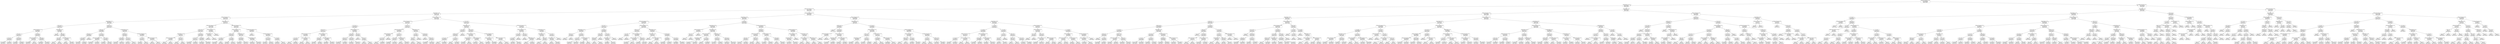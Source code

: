 digraph Tree {
node [shape=box, style="rounded", color="black", fontname=helvetica] ;
edge [fontname=helvetica] ;
0 [label="median_home_value_sq <= 0.6\nmse = 18055195.2\nsamples = 3498\nvalue = 42226.4"] ;
1 [label="log_population <= -0.0\nmse = 9440686.4\nsamples = 2949\nvalue = 43423.8"] ;
0 -> 1 [labeldistance=2.5, labelangle=45, headlabel="True"] ;
2 [label="median_home_value_sq <= -0.4\nmse = 7143308.0\nsamples = 1424\nvalue = 42064.8"] ;
1 -> 2 ;
3 [label="log_population <= -0.5\nmse = 6272718.0\nsamples = 708\nvalue = 43283.6"] ;
2 -> 3 ;
4 [label="median_income_sqrt <= -1.1\nmse = 5751926.0\nsamples = 452\nvalue = 42719.4"] ;
3 -> 4 ;
5 [label="log_population <= -1.1\nmse = 6099910.1\nsamples = 182\nvalue = 43666.9"] ;
4 -> 5 ;
6 [label="indus <= 2.2\nmse = 6189044.8\nsamples = 73\nvalue = 42756.8"] ;
5 -> 6 ;
7 [label="median_income_sqrt <= -1.5\nmse = 5650215.9\nsamples = 67\nvalue = 42562.1"] ;
6 -> 7 ;
8 [label="crim <= 1.1\nmse = 4961825.1\nsamples = 21\nvalue = 41407.3"] ;
7 -> 8 ;
9 [label="tax <= 2.1\nmse = 2034423.9\nsamples = 11\nvalue = 42981.8"] ;
8 -> 9 ;
10 [label="mse = 1393492.3\nsamples = 9\nvalue = 43397.9"] ;
9 -> 10 ;
11 [label="mse = 810060.8\nsamples = 2\nvalue = 41178.6"] ;
9 -> 11 ;
12 [label="indus <= 1.3\nmse = 2619586.9\nsamples = 10\nvalue = 39727.8"] ;
8 -> 12 ;
13 [label="mse = 786608.6\nsamples = 5\nvalue = 40802.1"] ;
12 -> 13 ;
14 [label="mse = 1888116.2\nsamples = 5\nvalue = 38500.1"] ;
12 -> 14 ;
15 [label="indus <= 1.1\nmse = 5102893.5\nsamples = 46\nvalue = 43073.6"] ;
7 -> 15 ;
16 [label="median_income_sqrt <= -1.1\nmse = 3076061.2\nsamples = 11\nvalue = 41236.0"] ;
15 -> 16 ;
17 [label="mse = 1829669.8\nsamples = 10\nvalue = 40757.2"] ;
16 -> 17 ;
18 [label="mse = -0.0\nsamples = 1\nvalue = 44348.4"] ;
16 -> 18 ;
19 [label="age <= 1.5\nmse = 4483636.1\nsamples = 35\nvalue = 43574.7"] ;
15 -> 19 ;
20 [label="mse = 3606245.6\nsamples = 31\nvalue = 43893.1"] ;
19 -> 20 ;
21 [label="mse = 2104818.3\nsamples = 4\nvalue = 40390.6"] ;
19 -> 21 ;
22 [label="log_population <= -1.5\nmse = 5526655.0\nsamples = 6\nvalue = 45565.7"] ;
6 -> 22 ;
23 [label="mse = 0.0\nsamples = 1\nvalue = 41986.4"] ;
22 -> 23 ;
24 [label="age <= 1.2\nmse = 562681.7\nsamples = 5\nvalue = 46997.5"] ;
22 -> 24 ;
25 [label="crim <= 0.3\nmse = 41820.2\nsamples = 2\nvalue = 46354.8"] ;
24 -> 25 ;
26 [label="mse = 0.0\nsamples = 1\nvalue = 46150.2"] ;
25 -> 26 ;
27 [label="mse = 0.0\nsamples = 1\nvalue = 46559.2"] ;
25 -> 27 ;
28 [label="median_income_sqrt <= -2.4\nmse = 450920.6\nsamples = 3\nvalue = 47426.0"] ;
24 -> 28 ;
29 [label="mse = 0.0\nsamples = 1\nvalue = 46489.1"] ;
28 -> 29 ;
30 [label="mse = 18063.4\nsamples = 2\nvalue = 47894.4"] ;
28 -> 30 ;
31 [label="ptratio <= 1.1\nmse = 5120144.6\nsamples = 109\nvalue = 44273.7"] ;
5 -> 31 ;
32 [label="age <= 1.2\nmse = 4338663.4\nsamples = 83\nvalue = 43798.4"] ;
31 -> 32 ;
33 [label="indus <= 2.7\nmse = 3656124.6\nsamples = 55\nvalue = 43096.6"] ;
32 -> 33 ;
34 [label="crim <= 8.4\nmse = 3125004.0\nsamples = 54\nvalue = 43222.5"] ;
33 -> 34 ;
35 [label="mse = 2778947.6\nsamples = 52\nvalue = 43357.0"] ;
34 -> 35 ;
36 [label="mse = 200154.6\nsamples = 2\nvalue = 39903.7"] ;
34 -> 36 ;
37 [label="mse = 0.0\nsamples = 1\nvalue = 38249.5"] ;
33 -> 37 ;
38 [label="crim <= 1.3\nmse = 3091690.6\nsamples = 28\nvalue = 45058.6"] ;
32 -> 38 ;
39 [label="median_home_value_sq <= -0.8\nmse = 2606045.1\nsamples = 19\nvalue = 45773.0"] ;
38 -> 39 ;
40 [label="mse = 1849013.0\nsamples = 17\nvalue = 46024.7"] ;
39 -> 40 ;
41 [label="mse = 1379614.7\nsamples = 2\nvalue = 42627.0"] ;
39 -> 41 ;
42 [label="crim <= 2.8\nmse = 1764812.9\nsamples = 9\nvalue = 43923.9"] ;
38 -> 42 ;
43 [label="mse = 835280.1\nsamples = 7\nvalue = 43554.0"] ;
42 -> 43 ;
44 [label="mse = 13735.8\nsamples = 2\nvalue = 46698.1"] ;
42 -> 44 ;
45 [label="log_population <= -0.7\nmse = 4625888.3\nsamples = 26\nvalue = 45772.5"] ;
31 -> 45 ;
46 [label="ptratio <= 1.3\nmse = 2698630.1\nsamples = 20\nvalue = 46519.4"] ;
45 -> 46 ;
47 [label="indus <= 1.2\nmse = 1098248.5\nsamples = 12\nvalue = 47386.6"] ;
46 -> 47 ;
48 [label="mse = 187365.9\nsamples = 2\nvalue = 49219.6"] ;
47 -> 48 ;
49 [label="mse = 561471.3\nsamples = 10\nvalue = 47063.2"] ;
47 -> 49 ;
50 [label="crim <= 5.7\nmse = 1754735.0\nsamples = 8\nvalue = 44942.6"] ;
46 -> 50 ;
51 [label="mse = 917011.4\nsamples = 7\nvalue = 45246.1"] ;
50 -> 51 ;
52 [label="mse = -0.0\nsamples = 1\nvalue = 41907.7"] ;
50 -> 52 ;
53 [label="median_income_sqrt <= -1.5\nmse = 1556808.3\nsamples = 6\nvalue = 42878.4"] ;
45 -> 53 ;
54 [label="rm <= -0.6\nmse = 246378.4\nsamples = 4\nvalue = 43765.2"] ;
53 -> 54 ;
55 [label="mse = 12551.0\nsamples = 3\nvalue = 43366.1"] ;
54 -> 55 ;
56 [label="mse = -0.0\nsamples = 1\nvalue = 44363.7"] ;
54 -> 56 ;
57 [label="median_home_value_sq <= -0.9\nmse = 246308.4\nsamples = 2\nvalue = 41400.6"] ;
53 -> 57 ;
58 [label="mse = 0.0\nsamples = 1\nvalue = 41049.6"] ;
57 -> 58 ;
59 [label="mse = -0.0\nsamples = 1\nvalue = 42102.4"] ;
57 -> 59 ;
60 [label="log_population <= -1.1\nmse = 4598187.4\nsamples = 270\nvalue = 42117.5"] ;
4 -> 60 ;
61 [label="median_home_value_sq <= -0.4\nmse = 4224965.3\nsamples = 113\nvalue = 41509.9"] ;
60 -> 61 ;
62 [label="indus <= -0.9\nmse = 3707841.5\nsamples = 110\nvalue = 41361.0"] ;
61 -> 62 ;
63 [label="log_population <= -1.8\nmse = 3240127.7\nsamples = 4\nvalue = 37376.1"] ;
62 -> 63 ;
64 [label="median_home_value_sq <= -0.4\nmse = 168169.7\nsamples = 2\nvalue = 39038.7"] ;
63 -> 64 ;
65 [label="mse = 0.0\nsamples = 1\nvalue = 38628.6"] ;
64 -> 65 ;
66 [label="mse = -0.0\nsamples = 1\nvalue = 39448.7"] ;
64 -> 66 ;
67 [label="indus <= -1.0\nmse = 784057.1\nsamples = 2\nvalue = 35713.6"] ;
63 -> 67 ;
68 [label="mse = 0.0\nsamples = 1\nvalue = 34828.1"] ;
67 -> 68 ;
69 [label="mse = 0.0\nsamples = 1\nvalue = 36599.1"] ;
67 -> 69 ;
70 [label="indus <= 0.3\nmse = 3320083.9\nsamples = 106\nvalue = 41458.8"] ;
62 -> 70 ;
71 [label="tax <= 0.3\nmse = 3221774.3\nsamples = 37\nvalue = 42198.4"] ;
70 -> 71 ;
72 [label="mse = 2585140.6\nsamples = 34\nvalue = 41895.1"] ;
71 -> 72 ;
73 [label="mse = 290876.3\nsamples = 3\nvalue = 45029.3"] ;
71 -> 73 ;
74 [label="indus <= 0.6\nmse = 2838481.7\nsamples = 69\nvalue = 41004.7"] ;
70 -> 74 ;
75 [label="mse = 1874643.1\nsamples = 15\nvalue = 39859.5"] ;
74 -> 75 ;
76 [label="mse = 2582159.9\nsamples = 54\nvalue = 41381.5"] ;
74 -> 76 ;
77 [label="median_home_value <= -0.4\nmse = 820954.7\nsamples = 3\nvalue = 45654.8"] ;
61 -> 77 ;
78 [label="log_population <= -1.3\nmse = 62328.0\nsamples = 2\nvalue = 44766.1"] ;
77 -> 78 ;
79 [label="mse = 0.0\nsamples = 1\nvalue = 44413.0"] ;
78 -> 79 ;
80 [label="mse = -0.0\nsamples = 1\nvalue = 44942.6"] ;
78 -> 80 ;
81 [label="mse = 0.0\nsamples = 1\nvalue = 46543.5"] ;
77 -> 81 ;
82 [label="median_home_value_sq <= -0.4\nmse = 4427006.3\nsamples = 157\nvalue = 42534.6"] ;
60 -> 82 ;
83 [label="median_income_sqrt <= -0.8\nmse = 4026373.4\nsamples = 146\nvalue = 42403.9"] ;
82 -> 83 ;
84 [label="ptratio <= 1.5\nmse = 5318445.5\nsamples = 38\nvalue = 43316.4"] ;
83 -> 84 ;
85 [label="rm <= 0.5\nmse = 4792523.9\nsamples = 33\nvalue = 42850.2"] ;
84 -> 85 ;
86 [label="mse = 4179654.6\nsamples = 32\nvalue = 42654.6"] ;
85 -> 86 ;
87 [label="mse = 0.0\nsamples = 1\nvalue = 46956.2"] ;
85 -> 87 ;
88 [label="rm <= -0.3\nmse = 440598.6\nsamples = 5\nvalue = 45880.5"] ;
84 -> 88 ;
89 [label="mse = 80413.6\nsamples = 3\nvalue = 46234.1"] ;
88 -> 89 ;
90 [label="mse = 21171.7\nsamples = 2\nvalue = 44819.9"] ;
88 -> 90 ;
91 [label="log_population <= -0.7\nmse = 3351372.0\nsamples = 108\nvalue = 42143.2"] ;
83 -> 91 ;
92 [label="indus <= -0.5\nmse = 2899490.5\nsamples = 83\nvalue = 42500.2"] ;
91 -> 92 ;
93 [label="mse = 2452245.5\nsamples = 11\nvalue = 40847.4"] ;
92 -> 93 ;
94 [label="mse = 2491447.0\nsamples = 72\nvalue = 42750.2"] ;
92 -> 94 ;
95 [label="log_population <= -0.6\nmse = 3158083.7\nsamples = 25\nvalue = 41056.5"] ;
91 -> 95 ;
96 [label="mse = 3621727.1\nsamples = 14\nvalue = 40493.8"] ;
95 -> 96 ;
97 [label="mse = 1013943.2\nsamples = 11\nvalue = 41983.3"] ;
95 -> 97 ;
98 [label="median_home_value_sq <= -0.4\nmse = 6528267.6\nsamples = 11\nvalue = 44233.1"] ;
82 -> 98 ;
99 [label="mse = 0.0\nsamples = 1\nvalue = 49134.4"] ;
98 -> 99 ;
100 [label="median_income_sqrt <= -0.2\nmse = 2068461.8\nsamples = 10\nvalue = 43252.9"] ;
98 -> 100 ;
101 [label="crim <= -0.2\nmse = 1175103.8\nsamples = 6\nvalue = 42395.2"] ;
100 -> 101 ;
102 [label="mse = 152192.5\nsamples = 4\nvalue = 42940.8"] ;
101 -> 102 ;
103 [label="mse = 67034.4\nsamples = 2\nvalue = 40485.6"] ;
101 -> 103 ;
104 [label="tax <= 0.8\nmse = 649825.4\nsamples = 4\nvalue = 44539.4"] ;
100 -> 104 ;
105 [label="mse = 98710.8\nsamples = 3\nvalue = 44876.3"] ;
104 -> 105 ;
106 [label="mse = -0.0\nsamples = 1\nvalue = 42854.8"] ;
104 -> 106 ;
107 [label="median_home_value <= -0.9\nmse = 5749514.1\nsamples = 256\nvalue = 44208.3"] ;
3 -> 107 ;
108 [label="median_income_sqrt <= -1.3\nmse = 4459235.6\nsamples = 120\nvalue = 45049.7"] ;
107 -> 108 ;
109 [label="rm <= -1.4\nmse = 3413156.6\nsamples = 58\nvalue = 45635.7"] ;
108 -> 109 ;
110 [label="indus <= 1.2\nmse = 2473727.6\nsamples = 21\nvalue = 44548.6"] ;
109 -> 110 ;
111 [label="median_income_sqrt <= -1.7\nmse = 429989.5\nsamples = 8\nvalue = 43190.8"] ;
110 -> 111 ;
112 [label="rm <= -2.5\nmse = 163709.9\nsamples = 5\nvalue = 43643.8"] ;
111 -> 112 ;
113 [label="mse = 0.0\nsamples = 1\nvalue = 44265.3"] ;
112 -> 113 ;
114 [label="mse = 68605.1\nsamples = 4\nvalue = 43466.3"] ;
112 -> 114 ;
115 [label="median_income_sqrt <= -1.5\nmse = 59709.1\nsamples = 3\nvalue = 42511.2"] ;
111 -> 115 ;
116 [label="mse = 84.3\nsamples = 2\nvalue = 42683.9"] ;
115 -> 116 ;
117 [label="mse = -0.0\nsamples = 1\nvalue = 42165.8"] ;
115 -> 117 ;
118 [label="median_income_sqrt <= -1.7\nmse = 1586680.1\nsamples = 13\nvalue = 45567.0"] ;
110 -> 118 ;
119 [label="age <= 1.0\nmse = 464674.4\nsamples = 5\nvalue = 46542.8"] ;
118 -> 119 ;
120 [label="mse = 93663.0\nsamples = 2\nvalue = 47087.0"] ;
119 -> 120 ;
121 [label="mse = 95311.3\nsamples = 3\nvalue = 45862.4"] ;
119 -> 121 ;
122 [label="median_income_sqrt <= -1.6\nmse = 1088315.5\nsamples = 8\nvalue = 44768.6"] ;
118 -> 122 ;
123 [label="mse = 368369.9\nsamples = 5\nvalue = 44248.7"] ;
122 -> 123 ;
124 [label="mse = 364931.9\nsamples = 3\nvalue = 46155.1"] ;
122 -> 124 ;
125 [label="median_home_value <= -1.0\nmse = 2869617.6\nsamples = 37\nvalue = 46269.9"] ;
109 -> 125 ;
126 [label="indus <= 1.2\nmse = 2539726.7\nsamples = 34\nvalue = 46022.1"] ;
125 -> 126 ;
127 [label="indus <= 1.1\nmse = 3110717.5\nsamples = 17\nvalue = 45308.2"] ;
126 -> 127 ;
128 [label="mse = 1858762.5\nsamples = 11\nvalue = 46200.3"] ;
127 -> 128 ;
129 [label="mse = 1894391.2\nsamples = 6\nvalue = 43920.4"] ;
127 -> 129 ;
130 [label="age <= 0.9\nmse = 1457386.6\nsamples = 17\nvalue = 46551.8"] ;
126 -> 130 ;
131 [label="mse = 1262011.6\nsamples = 4\nvalue = 44936.0"] ;
130 -> 131 ;
132 [label="mse = 1042274.2\nsamples = 13\nvalue = 46791.1"] ;
130 -> 132 ;
133 [label="tax <= 0.6\nmse = 312026.7\nsamples = 3\nvalue = 48500.1"] ;
125 -> 133 ;
134 [label="mse = 0.0\nsamples = 1\nvalue = 47771.0"] ;
133 -> 134 ;
135 [label="indus <= 1.1\nmse = 69342.7\nsamples = 2\nvalue = 48864.7"] ;
133 -> 135 ;
136 [label="mse = 0.0\nsamples = 1\nvalue = 49128.0"] ;
135 -> 136 ;
137 [label="mse = 0.0\nsamples = 1\nvalue = 48601.4"] ;
135 -> 137 ;
138 [label="indus <= 1.1\nmse = 4817124.6\nsamples = 62\nvalue = 44487.2"] ;
108 -> 138 ;
139 [label="median_home_value_sq <= -0.8\nmse = 3691712.4\nsamples = 28\nvalue = 45361.6"] ;
138 -> 139 ;
140 [label="median_income_sqrt <= -0.6\nmse = 3410206.8\nsamples = 11\nvalue = 46532.5"] ;
139 -> 140 ;
141 [label="rm <= -1.5\nmse = 1711336.8\nsamples = 10\nvalue = 47002.6"] ;
140 -> 141 ;
142 [label="mse = 0.0\nsamples = 1\nvalue = 50643.0"] ;
141 -> 142 ;
143 [label="mse = 938288.1\nsamples = 9\nvalue = 46775.1"] ;
141 -> 143 ;
144 [label="mse = -0.0\nsamples = 1\nvalue = 42536.0"] ;
140 -> 144 ;
145 [label="tax <= 1.2\nmse = 2071749.9\nsamples = 17\nvalue = 44471.7"] ;
139 -> 145 ;
146 [label="indus <= 0.6\nmse = 1567545.4\nsamples = 11\nvalue = 45031.7"] ;
145 -> 146 ;
147 [label="mse = 629029.6\nsamples = 5\nvalue = 43820.2"] ;
146 -> 147 ;
148 [label="mse = 721651.8\nsamples = 6\nvalue = 45758.6"] ;
146 -> 148 ;
149 [label="log_population <= -0.4\nmse = 1419130.0\nsamples = 6\nvalue = 43476.0"] ;
145 -> 149 ;
150 [label="mse = 0.0\nsamples = 1\nvalue = 46129.8"] ;
149 -> 150 ;
151 [label="mse = 606148.8\nsamples = 5\nvalue = 43144.3"] ;
149 -> 151 ;
152 [label="log_population <= -0.5\nmse = 4616674.7\nsamples = 34\nvalue = 43787.8"] ;
138 -> 152 ;
153 [label="rm <= -0.4\nmse = 256647.8\nsamples = 3\nvalue = 40582.0"] ;
152 -> 153 ;
154 [label="indus <= 1.2\nmse = 974.7\nsamples = 2\nvalue = 40834.9"] ;
153 -> 154 ;
155 [label="mse = -0.0\nsamples = 1\nvalue = 40816.9"] ;
154 -> 155 ;
156 [label="mse = -0.0\nsamples = 1\nvalue = 40889.0"] ;
154 -> 156 ;
157 [label="mse = -0.0\nsamples = 1\nvalue = 39570.3"] ;
153 -> 157 ;
158 [label="indus <= 1.1\nmse = 3922188.2\nsamples = 31\nvalue = 44108.4"] ;
152 -> 158 ;
159 [label="mse = 0.0\nsamples = 1\nvalue = 40377.2"] ;
158 -> 159 ;
160 [label="age <= 0.8\nmse = 3227179.7\nsamples = 30\nvalue = 44346.5"] ;
158 -> 160 ;
161 [label="mse = 1904868.8\nsamples = 4\nvalue = 42504.3"] ;
160 -> 161 ;
162 [label="mse = 2760702.2\nsamples = 26\nvalue = 44668.9"] ;
160 -> 162 ;
163 [label="crim <= 0.5\nmse = 5737214.0\nsamples = 136\nvalue = 43498.7"] ;
107 -> 163 ;
164 [label="log_population <= -0.2\nmse = 5461940.3\nsamples = 118\nvalue = 43760.7"] ;
163 -> 164 ;
165 [label="crim <= 0.4\nmse = 5703363.1\nsamples = 71\nvalue = 43276.7"] ;
164 -> 165 ;
166 [label="ptratio <= 1.3\nmse = 5322520.9\nsamples = 70\nvalue = 43188.3"] ;
165 -> 166 ;
167 [label="tax <= -1.3\nmse = 4965133.1\nsamples = 63\nvalue = 43371.6"] ;
166 -> 167 ;
168 [label="mse = 0.0\nsamples = 1\nvalue = 38771.6"] ;
167 -> 168 ;
169 [label="mse = 4655032.7\nsamples = 62\nvalue = 43457.6"] ;
167 -> 169 ;
170 [label="rm <= -1.2\nmse = 5231913.6\nsamples = 7\nvalue = 41372.0"] ;
166 -> 170 ;
171 [label="mse = 0.0\nsamples = 1\nvalue = 46598.0"] ;
170 -> 171 ;
172 [label="mse = 2750837.5\nsamples = 6\nvalue = 40849.4"] ;
170 -> 172 ;
173 [label="mse = -0.0\nsamples = 1\nvalue = 48576.3"] ;
165 -> 173 ;
174 [label="indus <= -0.0\nmse = 4040879.9\nsamples = 47\nvalue = 44558.7"] ;
164 -> 174 ;
175 [label="median_income_sqrt <= -0.6\nmse = 3455006.0\nsamples = 10\nvalue = 46666.2"] ;
174 -> 175 ;
176 [label="log_population <= -0.0\nmse = 750358.6\nsamples = 4\nvalue = 48040.7"] ;
175 -> 176 ;
177 [label="mse = 222588.2\nsamples = 3\nvalue = 48346.1"] ;
176 -> 177 ;
178 [label="mse = -0.0\nsamples = 1\nvalue = 46208.4"] ;
176 -> 178 ;
179 [label="median_income_sqrt <= 0.2\nmse = 2381058.5\nsamples = 6\nvalue = 45291.7"] ;
175 -> 179 ;
180 [label="mse = 451975.2\nsamples = 5\nvalue = 44384.3"] ;
179 -> 180 ;
181 [label="mse = 0.0\nsamples = 1\nvalue = 47560.1"] ;
179 -> 181 ;
182 [label="median_income_sqrt <= 0.2\nmse = 2899362.9\nsamples = 37\nvalue = 44066.9"] ;
174 -> 182 ;
183 [label="median_income_sqrt <= -0.5\nmse = 2707477.1\nsamples = 35\nvalue = 43935.9"] ;
182 -> 183 ;
184 [label="mse = 1852262.1\nsamples = 17\nvalue = 44654.6"] ;
183 -> 184 ;
185 [label="mse = 2593899.4\nsamples = 18\nvalue = 43289.1"] ;
183 -> 185 ;
186 [label="median_home_value_sq <= -0.5\nmse = 23000.8\nsamples = 2\nvalue = 46556.1"] ;
182 -> 186 ;
187 [label="mse = 0.0\nsamples = 1\nvalue = 46663.4"] ;
186 -> 187 ;
188 [label="mse = 0.0\nsamples = 1\nvalue = 46341.6"] ;
186 -> 188 ;
189 [label="median_home_value_sq <= -0.7\nmse = 4647161.2\nsamples = 18\nvalue = 41988.3"] ;
163 -> 189 ;
190 [label="median_income_sqrt <= -0.9\nmse = 5490967.2\nsamples = 11\nvalue = 43284.8"] ;
189 -> 190 ;
191 [label="crim <= 4.0\nmse = 1963833.6\nsamples = 6\nvalue = 41626.1"] ;
190 -> 191 ;
192 [label="zn <= -0.6\nmse = 459162.8\nsamples = 5\nvalue = 42098.5"] ;
191 -> 192 ;
193 [label="mse = 29558.5\nsamples = 2\nvalue = 41350.1"] ;
192 -> 193 ;
194 [label="mse = 46172.4\nsamples = 3\nvalue = 42659.8"] ;
192 -> 194 ;
195 [label="mse = -0.0\nsamples = 1\nvalue = 38319.4"] ;
191 -> 195 ;
196 [label="age <= 1.1\nmse = 2784492.0\nsamples = 5\nvalue = 45180.4"] ;
190 -> 196 ;
197 [label="mse = 0.0\nsamples = 1\nvalue = 48565.2"] ;
196 -> 197 ;
198 [label="log_population <= -0.5\nmse = 1020866.0\nsamples = 4\nvalue = 44616.3"] ;
196 -> 198 ;
199 [label="mse = 0.0\nsamples = 1\nvalue = 43317.9"] ;
198 -> 199 ;
200 [label="mse = 267011.2\nsamples = 3\nvalue = 45265.4"] ;
198 -> 200 ;
201 [label="log_population <= -0.3\nmse = 1606483.1\nsamples = 7\nvalue = 40964.8"] ;
189 -> 201 ;
202 [label="log_population <= -0.4\nmse = 1679327.9\nsamples = 3\nvalue = 42509.8"] ;
201 -> 202 ;
203 [label="mse = 0.0\nsamples = 1\nvalue = 40268.8"] ;
202 -> 203 ;
204 [label="ptratio <= 0.6\nmse = 6923.5\nsamples = 2\nvalue = 43256.9"] ;
202 -> 204 ;
205 [label="mse = 0.0\nsamples = 1\nvalue = 43374.5"] ;
204 -> 205 ;
206 [label="mse = 0.0\nsamples = 1\nvalue = 43198.0"] ;
204 -> 206 ;
207 [label="rm <= -0.1\nmse = 780741.6\nsamples = 4\nvalue = 40552.8"] ;
201 -> 207 ;
208 [label="log_population <= -0.2\nmse = 76978.4\nsamples = 3\nvalue = 39948.9"] ;
207 -> 208 ;
209 [label="mse = 0.0\nsamples = 1\nvalue = 40327.8"] ;
208 -> 209 ;
210 [label="mse = 22062.9\nsamples = 2\nvalue = 39786.5"] ;
208 -> 210 ;
211 [label="mse = -0.0\nsamples = 1\nvalue = 41760.6"] ;
207 -> 211 ;
212 [label="median_home_value_sq <= 0.0\nmse = 5159215.2\nsamples = 716\nvalue = 40886.1"] ;
2 -> 212 ;
213 [label="log_population <= -0.8\nmse = 4629989.2\nsamples = 520\nvalue = 41442.9"] ;
212 -> 213 ;
214 [label="median_home_value_sq <= -0.4\nmse = 3945059.8\nsamples = 178\nvalue = 40602.2"] ;
213 -> 214 ;
215 [label="tax <= 1.0\nmse = 4223731.6\nsamples = 48\nvalue = 41588.6"] ;
214 -> 215 ;
216 [label="log_population <= -1.8\nmse = 3284971.2\nsamples = 38\nvalue = 41921.7"] ;
215 -> 216 ;
217 [label="indus <= 1.1\nmse = 24948.2\nsamples = 2\nvalue = 36983.2"] ;
216 -> 217 ;
218 [label="mse = 0.0\nsamples = 1\nvalue = 36825.2"] ;
217 -> 218 ;
219 [label="mse = -0.0\nsamples = 1\nvalue = 37141.1"] ;
217 -> 219 ;
220 [label="crim <= 0.0\nmse = 2622321.7\nsamples = 36\nvalue = 42071.3"] ;
216 -> 220 ;
221 [label="tax <= 0.0\nmse = 2374702.7\nsamples = 29\nvalue = 41754.6"] ;
220 -> 221 ;
222 [label="mse = 2404120.1\nsamples = 17\nvalue = 42541.3"] ;
221 -> 222 ;
223 [label="mse = 1234678.0\nsamples = 12\nvalue = 41022.2"] ;
221 -> 223 ;
224 [label="median_home_value <= -0.3\nmse = 302631.5\nsamples = 7\nvalue = 43844.7"] ;
220 -> 224 ;
225 [label="mse = 243398.2\nsamples = 6\nvalue = 43680.4"] ;
224 -> 225 ;
226 [label="mse = 0.0\nsamples = 1\nvalue = 44501.7"] ;
224 -> 226 ;
227 [label="tax <= 1.1\nmse = 5518808.6\nsamples = 10\nvalue = 39846.4"] ;
215 -> 227 ;
228 [label="indus <= 0.9\nmse = 632138.5\nsamples = 3\nvalue = 37395.2"] ;
227 -> 228 ;
229 [label="ptratio <= -0.1\nmse = 56848.8\nsamples = 2\nvalue = 37012.2"] ;
228 -> 229 ;
230 [label="mse = 0.0\nsamples = 1\nvalue = 37425.2"] ;
229 -> 230 ;
231 [label="mse = 0.0\nsamples = 1\nvalue = 36874.6"] ;
229 -> 231 ;
232 [label="mse = -0.0\nsamples = 1\nvalue = 38927.1"] ;
228 -> 232 ;
233 [label="rm <= -0.2\nmse = 2470526.6\nsamples = 7\nvalue = 41378.5"] ;
227 -> 233 ;
234 [label="log_population <= -1.0\nmse = 530242.9\nsamples = 6\nvalue = 40843.1"] ;
233 -> 234 ;
235 [label="mse = 388873.4\nsamples = 3\nvalue = 40152.7"] ;
234 -> 235 ;
236 [label="mse = 10739.0\nsamples = 3\nvalue = 41360.8"] ;
234 -> 236 ;
237 [label="mse = -0.0\nsamples = 1\nvalue = 45126.2"] ;
233 -> 237 ;
238 [label="median_income_sqrt <= -0.5\nmse = 3358841.9\nsamples = 130\nvalue = 40242.3"] ;
214 -> 238 ;
239 [label="ptratio <= -2.7\nmse = 1546537.2\nsamples = 33\nvalue = 41344.5"] ;
238 -> 239 ;
240 [label="rm <= -0.8\nmse = 19716.7\nsamples = 2\nvalue = 39328.1"] ;
239 -> 240 ;
241 [label="mse = 0.0\nsamples = 1\nvalue = 39608.9"] ;
240 -> 241 ;
242 [label="mse = -0.0\nsamples = 1\nvalue = 39257.9"] ;
240 -> 242 ;
243 [label="median_home_value_sq <= -0.3\nmse = 1258515.8\nsamples = 31\nvalue = 41542.2"] ;
239 -> 243 ;
244 [label="median_income_sqrt <= -0.6\nmse = 1971646.0\nsamples = 5\nvalue = 40108.4"] ;
243 -> 244 ;
245 [label="mse = 755656.1\nsamples = 4\nvalue = 40626.5"] ;
244 -> 245 ;
246 [label="mse = -0.0\nsamples = 1\nvalue = 37518.1"] ;
244 -> 246 ;
247 [label="age <= -1.9\nmse = 852779.6\nsamples = 26\nvalue = 41733.4"] ;
243 -> 247 ;
248 [label="mse = 82846.3\nsamples = 3\nvalue = 40760.8"] ;
247 -> 248 ;
249 [label="mse = 770508.6\nsamples = 23\nvalue = 41943.7"] ;
247 -> 249 ;
250 [label="log_population <= -2.0\nmse = 3422103.6\nsamples = 97\nvalue = 39870.4"] ;
238 -> 250 ;
251 [label="log_population <= -2.1\nmse = 163759.6\nsamples = 3\nvalue = 37138.2"] ;
250 -> 251 ;
252 [label="mse = 0.0\nsamples = 1\nvalue = 37705.0"] ;
251 -> 252 ;
253 [label="median_home_value_sq <= -0.3\nmse = 4655.9\nsamples = 2\nvalue = 36854.7"] ;
251 -> 253 ;
254 [label="mse = -0.0\nsamples = 1\nvalue = 36894.1"] ;
253 -> 254 ;
255 [label="mse = -0.0\nsamples = 1\nvalue = 36736.6"] ;
253 -> 255 ;
256 [label="indus <= -1.0\nmse = 3253840.1\nsamples = 94\nvalue = 39972.9"] ;
250 -> 256 ;
257 [label="age <= -0.1\nmse = 2938233.2\nsamples = 25\nvalue = 40749.4"] ;
256 -> 257 ;
258 [label="mse = 1892155.4\nsamples = 22\nvalue = 40368.0"] ;
257 -> 258 ;
259 [label="mse = 1635136.0\nsamples = 3\nvalue = 43572.1"] ;
257 -> 259 ;
260 [label="tax <= -0.8\nmse = 3075151.8\nsamples = 69\nvalue = 39696.5"] ;
256 -> 260 ;
261 [label="mse = 2866849.7\nsamples = 26\nvalue = 39052.6"] ;
260 -> 261 ;
262 [label="mse = 2805877.7\nsamples = 43\nvalue = 40079.4"] ;
260 -> 262 ;
263 [label="age <= 0.3\nmse = 4389087.3\nsamples = 342\nvalue = 41920.9"] ;
213 -> 263 ;
264 [label="log_population <= -0.8\nmse = 4300569.6\nsamples = 267\nvalue = 41625.6"] ;
263 -> 264 ;
265 [label="median_income_sqrt <= 0.2\nmse = 500293.1\nsamples = 3\nvalue = 44076.8"] ;
264 -> 265 ;
266 [label="crim <= -0.4\nmse = 6276.8\nsamples = 2\nvalue = 44622.6"] ;
265 -> 266 ;
267 [label="mse = -0.0\nsamples = 1\nvalue = 44687.3"] ;
266 -> 267 ;
268 [label="mse = 0.0\nsamples = 1\nvalue = 44525.5"] ;
266 -> 268 ;
269 [label="mse = 0.0\nsamples = 1\nvalue = 43167.3"] ;
265 -> 269 ;
270 [label="log_population <= -0.6\nmse = 4255650.4\nsamples = 264\nvalue = 41578.2"] ;
264 -> 270 ;
271 [label="median_income_sqrt <= 0.3\nmse = 3472688.7\nsamples = 72\nvalue = 40953.3"] ;
270 -> 271 ;
272 [label="log_population <= -0.8\nmse = 2466813.1\nsamples = 53\nvalue = 41333.5"] ;
271 -> 272 ;
273 [label="mse = 348472.2\nsamples = 4\nvalue = 38973.2"] ;
272 -> 273 ;
274 [label="mse = 2263911.7\nsamples = 49\nvalue = 41461.1"] ;
272 -> 274 ;
275 [label="rm <= -0.7\nmse = 4750590.2\nsamples = 19\nvalue = 39894.3"] ;
271 -> 275 ;
276 [label="mse = 956.7\nsamples = 2\nvalue = 43113.7"] ;
275 -> 276 ;
277 [label="mse = 3526908.7\nsamples = 17\nvalue = 39357.7"] ;
275 -> 277 ;
278 [label="log_population <= -0.5\nmse = 4344482.1\nsamples = 192\nvalue = 41793.3"] ;
270 -> 278 ;
279 [label="indus <= -0.7\nmse = 8149410.5\nsamples = 10\nvalue = 43683.3"] ;
278 -> 279 ;
280 [label="mse = 1798215.9\nsamples = 3\nvalue = 40211.1"] ;
279 -> 280 ;
281 [label="mse = 4908119.7\nsamples = 7\nvalue = 44840.8"] ;
279 -> 281 ;
282 [label="age <= -1.3\nmse = 4039528.2\nsamples = 182\nvalue = 41716.6"] ;
278 -> 282 ;
283 [label="mse = 3021710.8\nsamples = 37\nvalue = 40964.0"] ;
282 -> 283 ;
284 [label="mse = 4114972.9\nsamples = 145\nvalue = 41896.1"] ;
282 -> 284 ;
285 [label="median_income_sqrt <= -0.4\nmse = 3133491.0\nsamples = 75\nvalue = 43043.6"] ;
263 -> 285 ;
286 [label="ptratio <= 0.1\nmse = 2558975.4\nsamples = 17\nvalue = 44360.3"] ;
285 -> 286 ;
287 [label="median_home_value <= -0.3\nmse = 557118.8\nsamples = 8\nvalue = 43183.5"] ;
286 -> 287 ;
288 [label="age <= 0.7\nmse = 446269.0\nsamples = 5\nvalue = 42634.8"] ;
287 -> 288 ;
289 [label="mse = 131207.0\nsamples = 2\nvalue = 41943.1"] ;
288 -> 289 ;
290 [label="mse = 124606.7\nsamples = 3\nvalue = 43096.0"] ;
288 -> 290 ;
291 [label="ptratio <= -0.2\nmse = 65783.5\nsamples = 3\nvalue = 43732.3"] ;
287 -> 291 ;
292 [label="mse = 3443.4\nsamples = 2\nvalue = 43938.4"] ;
291 -> 292 ;
293 [label="mse = 0.0\nsamples = 1\nvalue = 43423.1"] ;
291 -> 293 ;
294 [label="median_income_sqrt <= -0.5\nmse = 2354871.1\nsamples = 9\nvalue = 45144.8"] ;
286 -> 294 ;
295 [label="age <= 0.6\nmse = 1941050.4\nsamples = 6\nvalue = 44208.6"] ;
294 -> 295 ;
296 [label="mse = 1854515.4\nsamples = 3\nvalue = 43267.4"] ;
295 -> 296 ;
297 [label="mse = 256002.3\nsamples = 3\nvalue = 45149.7"] ;
295 -> 297 ;
298 [label="indus <= 0.1\nmse = 680960.3\nsamples = 3\nvalue = 46214.9"] ;
294 -> 298 ;
299 [label="mse = 0.0\nsamples = 1\nvalue = 44422.2"] ;
298 -> 299 ;
300 [label="mse = 169579.2\nsamples = 2\nvalue = 46513.7"] ;
298 -> 300 ;
301 [label="median_home_value <= 0.1\nmse = 2650022.2\nsamples = 58\nvalue = 42660.9"] ;
285 -> 301 ;
302 [label="median_income_sqrt <= 0.8\nmse = 2303203.7\nsamples = 54\nvalue = 42809.4"] ;
301 -> 302 ;
303 [label="log_population <= -0.8\nmse = 2123216.3\nsamples = 53\nvalue = 42758.6"] ;
302 -> 303 ;
304 [label="mse = 2752902.9\nsamples = 9\nvalue = 41874.6"] ;
303 -> 304 ;
305 [label="mse = 1788742.7\nsamples = 44\nvalue = 42946.1"] ;
303 -> 305 ;
306 [label="mse = 0.0\nsamples = 1\nvalue = 46870.9"] ;
302 -> 306 ;
307 [label="log_population <= -0.3\nmse = 2124749.9\nsamples = 4\nvalue = 40255.4"] ;
301 -> 307 ;
308 [label="median_income_sqrt <= 0.2\nmse = 673458.2\nsamples = 2\nvalue = 41846.5"] ;
307 -> 308 ;
309 [label="mse = 0.0\nsamples = 1\nvalue = 41025.8"] ;
308 -> 309 ;
310 [label="mse = -0.0\nsamples = 1\nvalue = 42667.1"] ;
308 -> 310 ;
311 [label="log_population <= -0.2\nmse = 279308.4\nsamples = 2\nvalue = 39194.6"] ;
307 -> 311 ;
312 [label="mse = 0.0\nsamples = 1\nvalue = 38820.9"] ;
311 -> 312 ;
313 [label="mse = 0.0\nsamples = 1\nvalue = 39942.0"] ;
311 -> 313 ;
314 [label="median_income_sqrt <= 0.5\nmse = 3626379.5\nsamples = 196\nvalue = 39435.7"] ;
212 -> 314 ;
315 [label="log_population <= -1.0\nmse = 3524890.7\nsamples = 76\nvalue = 40137.9"] ;
314 -> 315 ;
316 [label="ptratio <= -1.2\nmse = 2308383.1\nsamples = 26\nvalue = 39136.1"] ;
315 -> 316 ;
317 [label="mse = 0.0\nsamples = 1\nvalue = 44514.3"] ;
316 -> 317 ;
318 [label="indus <= -1.4\nmse = 1624908.3\nsamples = 25\nvalue = 39001.7"] ;
316 -> 318 ;
319 [label="median_home_value_sq <= 0.3\nmse = 228656.1\nsamples = 2\nvalue = 41184.0"] ;
318 -> 319 ;
320 [label="mse = 0.0\nsamples = 1\nvalue = 41662.2"] ;
319 -> 320 ;
321 [label="mse = -0.0\nsamples = 1\nvalue = 40705.8"] ;
319 -> 321 ;
322 [label="median_income_sqrt <= 0.2\nmse = 1434536.0\nsamples = 23\nvalue = 38886.8"] ;
318 -> 322 ;
323 [label="log_population <= -1.3\nmse = 1594459.3\nsamples = 14\nvalue = 38375.3"] ;
322 -> 323 ;
324 [label="mse = 1101693.3\nsamples = 8\nvalue = 37527.1"] ;
323 -> 324 ;
325 [label="mse = 648635.8\nsamples = 6\nvalue = 39223.4"] ;
323 -> 325 ;
326 [label="median_home_value_sq <= 0.3\nmse = 642991.5\nsamples = 9\nvalue = 39455.2"] ;
322 -> 326 ;
327 [label="mse = 392715.6\nsamples = 7\nvalue = 39099.0"] ;
326 -> 327 ;
328 [label="mse = 105687.6\nsamples = 2\nvalue = 40381.5"] ;
326 -> 328 ;
329 [label="tax <= -0.7\nmse = 3385289.4\nsamples = 50\nvalue = 40632.7"] ;
315 -> 329 ;
330 [label="median_income_sqrt <= -0.5\nmse = 2179588.1\nsamples = 30\nvalue = 40040.6"] ;
329 -> 330 ;
331 [label="indus <= -1.1\nmse = 1404676.2\nsamples = 9\nvalue = 41260.9"] ;
330 -> 331 ;
332 [label="log_population <= -0.5\nmse = 458566.6\nsamples = 4\nvalue = 42257.3"] ;
331 -> 332 ;
333 [label="mse = 206655.9\nsamples = 2\nvalue = 42959.4"] ;
332 -> 333 ;
334 [label="mse = 424.1\nsamples = 2\nvalue = 41730.6"] ;
332 -> 334 ;
335 [label="tax <= -1.0\nmse = 603716.7\nsamples = 5\nvalue = 40389.0"] ;
331 -> 335 ;
336 [label="mse = 294566.7\nsamples = 2\nvalue = 41617.0"] ;
335 -> 336 ;
337 [label="mse = 36634.8\nsamples = 3\nvalue = 39979.7"] ;
335 -> 337 ;
338 [label="median_income_sqrt <= -0.4\nmse = 1547375.7\nsamples = 21\nvalue = 39486.0"] ;
330 -> 338 ;
339 [label="indus <= -0.9\nmse = 2990858.9\nsamples = 2\nvalue = 37660.4"] ;
338 -> 339 ;
340 [label="mse = 0.0\nsamples = 1\nvalue = 35931.0"] ;
339 -> 340 ;
341 [label="mse = -0.0\nsamples = 1\nvalue = 39389.8"] ;
339 -> 341 ;
342 [label="median_home_value <= 0.8\nmse = 825202.7\nsamples = 19\nvalue = 39737.8"] ;
338 -> 342 ;
343 [label="mse = 664098.0\nsamples = 18\nvalue = 39818.8"] ;
342 -> 343 ;
344 [label="mse = -0.0\nsamples = 1\nvalue = 37468.0"] ;
342 -> 344 ;
345 [label="median_income_sqrt <= -0.0\nmse = 3898869.6\nsamples = 20\nvalue = 41444.6"] ;
329 -> 345 ;
346 [label="median_home_value <= 0.3\nmse = 2141886.6\nsamples = 8\nvalue = 43084.1"] ;
345 -> 346 ;
347 [label="ptratio <= -0.8\nmse = 234517.4\nsamples = 2\nvalue = 40634.2"] ;
346 -> 347 ;
348 [label="mse = 0.0\nsamples = 1\nvalue = 41118.4"] ;
347 -> 348 ;
349 [label="mse = -0.0\nsamples = 1\nvalue = 40149.9"] ;
347 -> 349 ;
350 [label="rm <= -0.5\nmse = 743088.5\nsamples = 6\nvalue = 43696.6"] ;
346 -> 350 ;
351 [label="mse = 88236.8\nsamples = 3\nvalue = 44694.7"] ;
350 -> 351 ;
352 [label="mse = 179519.4\nsamples = 3\nvalue = 43097.7"] ;
350 -> 352 ;
353 [label="median_home_value <= 0.4\nmse = 3096458.0\nsamples = 12\nvalue = 40788.8"] ;
345 -> 353 ;
354 [label="crim <= -0.4\nmse = 34841.0\nsamples = 2\nvalue = 43642.5"] ;
353 -> 354 ;
355 [label="mse = 0.0\nsamples = 1\nvalue = 43906.5"] ;
354 -> 355 ;
356 [label="mse = 0.0\nsamples = 1\nvalue = 43510.6"] ;
354 -> 356 ;
357 [label="ptratio <= -0.5\nmse = 2252013.0\nsamples = 10\nvalue = 40399.7"] ;
353 -> 357 ;
358 [label="mse = 1214582.0\nsamples = 6\nvalue = 41196.6"] ;
357 -> 358 ;
359 [label="mse = 198046.6\nsamples = 4\nvalue = 38692.0"] ;
357 -> 359 ;
360 [label="log_population <= -0.6\nmse = 3184637.8\nsamples = 120\nvalue = 38993.8"] ;
314 -> 360 ;
361 [label="zn <= 0.9\nmse = 3322495.0\nsamples = 77\nvalue = 38546.6"] ;
360 -> 361 ;
362 [label="zn <= -0.6\nmse = 3382864.5\nsamples = 55\nvalue = 38198.6"] ;
361 -> 362 ;
363 [label="median_income_sqrt <= 1.1\nmse = 1703744.5\nsamples = 10\nvalue = 39714.7"] ;
362 -> 363 ;
364 [label="zn <= -0.6\nmse = 696643.6\nsamples = 8\nvalue = 40143.5"] ;
363 -> 364 ;
365 [label="mse = 81882.7\nsamples = 3\nvalue = 40877.2"] ;
364 -> 365 ;
366 [label="mse = 234637.8\nsamples = 5\nvalue = 39409.7"] ;
364 -> 366 ;
367 [label="median_home_value_sq <= 0.5\nmse = 25248.0\nsamples = 2\nvalue = 37142.2"] ;
363 -> 367 ;
368 [label="mse = 0.0\nsamples = 1\nvalue = 37366.9"] ;
367 -> 368 ;
369 [label="mse = 0.0\nsamples = 1\nvalue = 37029.8"] ;
367 -> 369 ;
370 [label="median_home_value_sq <= 0.1\nmse = 3014425.9\nsamples = 45\nvalue = 37762.5"] ;
362 -> 370 ;
371 [label="age <= -1.3\nmse = 2386288.9\nsamples = 9\nvalue = 39399.5"] ;
370 -> 371 ;
372 [label="mse = 1578968.2\nsamples = 3\nvalue = 37538.4"] ;
371 -> 372 ;
373 [label="mse = 962285.7\nsamples = 6\nvalue = 40076.3"] ;
371 -> 373 ;
374 [label="median_home_value <= 0.3\nmse = 2304520.9\nsamples = 36\nvalue = 37339.1"] ;
370 -> 374 ;
375 [label="mse = 2490614.2\nsamples = 2\nvalue = 35062.0"] ;
374 -> 375 ;
376 [label="mse = 1751673.4\nsamples = 34\nvalue = 37553.9"] ;
374 -> 376 ;
377 [label="rm <= 0.0\nmse = 1462089.3\nsamples = 22\nvalue = 39674.5"] ;
361 -> 377 ;
378 [label="rm <= 0.0\nmse = 202400.6\nsamples = 5\nvalue = 41340.9"] ;
377 -> 378 ;
379 [label="tax <= -0.7\nmse = 25777.2\nsamples = 4\nvalue = 41531.1"] ;
378 -> 379 ;
380 [label="mse = 6554.5\nsamples = 2\nvalue = 41710.4"] ;
379 -> 380 ;
381 [label="mse = 2881.4\nsamples = 2\nvalue = 41411.6"] ;
379 -> 381 ;
382 [label="mse = 0.0\nsamples = 1\nvalue = 40389.8"] ;
378 -> 382 ;
383 [label="age <= -2.1\nmse = 877381.3\nsamples = 17\nvalue = 39239.8"] ;
377 -> 383 ;
384 [label="ptratio <= -0.6\nmse = 13738.2\nsamples = 2\nvalue = 37538.2"] ;
383 -> 384 ;
385 [label="mse = 0.0\nsamples = 1\nvalue = 37372.4"] ;
384 -> 385 ;
386 [label="mse = -0.0\nsamples = 1\nvalue = 37621.1"] ;
384 -> 386 ;
387 [label="crim <= -0.5\nmse = 507453.4\nsamples = 15\nvalue = 39495.1"] ;
383 -> 387 ;
388 [label="mse = 215064.0\nsamples = 7\nvalue = 39039.6"] ;
387 -> 388 ;
389 [label="mse = 385043.5\nsamples = 8\nvalue = 39950.5"] ;
387 -> 389 ;
390 [label="median_income_sqrt <= 1.0\nmse = 2070570.1\nsamples = 43\nvalue = 39737.1"] ;
360 -> 390 ;
391 [label="median_income_sqrt <= 0.7\nmse = 1200749.1\nsamples = 25\nvalue = 40486.1"] ;
390 -> 391 ;
392 [label="crim <= -0.5\nmse = 17820.9\nsamples = 2\nvalue = 38198.7"] ;
391 -> 392 ;
393 [label="mse = 0.0\nsamples = 1\nvalue = 38065.2"] ;
392 -> 393 ;
394 [label="mse = -0.0\nsamples = 1\nvalue = 38332.2"] ;
392 -> 394 ;
395 [label="indus <= -0.6\nmse = 944438.7\nsamples = 23\nvalue = 40620.7"] ;
391 -> 395 ;
396 [label="median_income_sqrt <= 0.8\nmse = 747619.7\nsamples = 19\nvalue = 40883.7"] ;
395 -> 396 ;
397 [label="mse = 697600.4\nsamples = 8\nvalue = 40312.7"] ;
396 -> 397 ;
398 [label="mse = 357161.0\nsamples = 11\nvalue = 41312.0"] ;
396 -> 398 ;
399 [label="median_home_value_sq <= 0.5\nmse = 33559.3\nsamples = 4\nvalue = 39393.3"] ;
395 -> 399 ;
400 [label="mse = 161.4\nsamples = 2\nvalue = 39221.0"] ;
399 -> 400 ;
401 [label="mse = 7594.0\nsamples = 2\nvalue = 39565.5"] ;
399 -> 401 ;
402 [label="rm <= 0.5\nmse = 1859541.7\nsamples = 18\nvalue = 39027.5"] ;
390 -> 402 ;
403 [label="median_income_sqrt <= 1.2\nmse = 595393.1\nsamples = 8\nvalue = 39949.9"] ;
402 -> 403 ;
404 [label="median_home_value_sq <= 0.3\nmse = 41974.4\nsamples = 4\nvalue = 40560.0"] ;
403 -> 404 ;
405 [label="mse = 0.0\nsamples = 1\nvalue = 41145.7"] ;
404 -> 405 ;
406 [label="mse = 4294.5\nsamples = 3\nvalue = 40495.0"] ;
404 -> 406 ;
407 [label="median_income_sqrt <= 1.5\nmse = 240262.3\nsamples = 4\nvalue = 39187.3"] ;
403 -> 407 ;
408 [label="mse = 2357.1\nsamples = 3\nvalue = 38905.3"] ;
407 -> 408 ;
409 [label="mse = -0.0\nsamples = 1\nvalue = 40033.1"] ;
407 -> 409 ;
410 [label="median_income_sqrt <= 1.2\nmse = 1542259.3\nsamples = 10\nvalue = 38197.3"] ;
402 -> 410 ;
411 [label="median_income_sqrt <= 1.2\nmse = 906266.3\nsamples = 9\nvalue = 37745.3"] ;
410 -> 411 ;
412 [label="mse = 587343.6\nsamples = 8\nvalue = 37899.3"] ;
411 -> 412 ;
413 [label="mse = -0.0\nsamples = 1\nvalue = 35435.6"] ;
411 -> 413 ;
414 [label="mse = 0.0\nsamples = 1\nvalue = 40005.3"] ;
410 -> 414 ;
415 [label="log_population <= 2.0\nmse = 8251735.7\nsamples = 1525\nvalue = 44692.5"] ;
1 -> 415 ;
416 [label="median_home_value <= -0.3\nmse = 6736842.4\nsamples = 1398\nvalue = 44338.2"] ;
415 -> 416 ;
417 [label="log_population <= 0.8\nmse = 6051157.8\nsamples = 549\nvalue = 45601.5"] ;
416 -> 417 ;
418 [label="age <= 1.4\nmse = 5244810.7\nsamples = 408\nvalue = 45128.7"] ;
417 -> 418 ;
419 [label="ptratio <= -0.3\nmse = 5038908.5\nsamples = 383\nvalue = 45226.8"] ;
418 -> 419 ;
420 [label="rm <= -0.3\nmse = 3525157.5\nsamples = 68\nvalue = 44346.5"] ;
419 -> 420 ;
421 [label="age <= -1.2\nmse = 3042661.2\nsamples = 41\nvalue = 44892.6"] ;
420 -> 421 ;
422 [label="mse = 0.0\nsamples = 1\nvalue = 50989.6"] ;
421 -> 422 ;
423 [label="tax <= 0.9\nmse = 2482497.7\nsamples = 40\nvalue = 44794.2"] ;
421 -> 423 ;
424 [label="mse = 2224083.9\nsamples = 35\nvalue = 44469.9"] ;
423 -> 424 ;
425 [label="mse = 435098.0\nsamples = 5\nvalue = 46480.7"] ;
423 -> 425 ;
426 [label="ptratio <= -0.8\nmse = 3177799.1\nsamples = 27\nvalue = 43564.7"] ;
420 -> 426 ;
427 [label="median_home_value_sq <= -0.5\nmse = 404296.4\nsamples = 5\nvalue = 45234.7"] ;
426 -> 427 ;
428 [label="mse = 165153.4\nsamples = 3\nvalue = 44603.1"] ;
427 -> 428 ;
429 [label="mse = 60186.8\nsamples = 2\nvalue = 45708.3"] ;
427 -> 429 ;
430 [label="age <= 1.2\nmse = 3075071.3\nsamples = 22\nvalue = 43248.7"] ;
426 -> 430 ;
431 [label="mse = 2945402.0\nsamples = 18\nvalue = 42912.6"] ;
430 -> 431 ;
432 [label="mse = 144155.3\nsamples = 4\nvalue = 44985.7"] ;
430 -> 432 ;
433 [label="log_population <= 0.6\nmse = 5157153.9\nsamples = 315\nvalue = 45405.9"] ;
419 -> 433 ;
434 [label="crim <= 1.5\nmse = 4845602.6\nsamples = 250\nvalue = 45210.5"] ;
433 -> 434 ;
435 [label="zn <= -0.7\nmse = 4661360.2\nsamples = 223\nvalue = 45096.0"] ;
434 -> 435 ;
436 [label="mse = 4477025.2\nsamples = 150\nvalue = 45316.0"] ;
435 -> 436 ;
437 [label="mse = 4700882.9\nsamples = 73\nvalue = 44550.3"] ;
435 -> 437 ;
438 [label="rm <= -0.3\nmse = 5340152.2\nsamples = 27\nvalue = 46211.5"] ;
434 -> 438 ;
439 [label="mse = 3600492.7\nsamples = 22\nvalue = 46793.8"] ;
438 -> 439 ;
440 [label="mse = 4975697.0\nsamples = 5\nvalue = 43663.6"] ;
438 -> 440 ;
441 [label="median_home_value <= -0.7\nmse = 5642625.8\nsamples = 65\nvalue = 46170.8"] ;
433 -> 441 ;
442 [label="ptratio <= 0.7\nmse = 6366324.8\nsamples = 33\nvalue = 46982.9"] ;
441 -> 442 ;
443 [label="mse = 5202998.9\nsamples = 17\nvalue = 48367.2"] ;
442 -> 443 ;
444 [label="mse = 3848154.7\nsamples = 16\nvalue = 45644.9"] ;
442 -> 444 ;
445 [label="median_income_sqrt <= 0.1\nmse = 2945712.7\nsamples = 32\nvalue = 45172.5"] ;
441 -> 445 ;
446 [label="mse = 2270054.1\nsamples = 28\nvalue = 45429.8"] ;
445 -> 446 ;
447 [label="mse = 1635921.4\nsamples = 4\nvalue = 42341.7"] ;
445 -> 447 ;
448 [label="crim <= 0.4\nmse = 5896152.8\nsamples = 25\nvalue = 43536.7"] ;
418 -> 448 ;
449 [label="age <= 1.4\nmse = 3656613.7\nsamples = 16\nvalue = 44660.9"] ;
448 -> 449 ;
450 [label="mse = 0.0\nsamples = 1\nvalue = 41671.9"] ;
449 -> 450 ;
451 [label="indus <= 0.6\nmse = 3102983.4\nsamples = 15\nvalue = 44932.6"] ;
449 -> 451 ;
452 [label="median_income_sqrt <= -0.8\nmse = 17044.2\nsamples = 2\nvalue = 42711.9"] ;
451 -> 452 ;
453 [label="mse = 0.0\nsamples = 1\nvalue = 42938.0"] ;
452 -> 453 ;
454 [label="mse = 0.0\nsamples = 1\nvalue = 42636.5"] ;
452 -> 454 ;
455 [label="median_income_sqrt <= -0.0\nmse = 2449275.7\nsamples = 13\nvalue = 45426.1"] ;
451 -> 455 ;
456 [label="mse = 1273230.2\nsamples = 10\nvalue = 46095.8"] ;
455 -> 456 ;
457 [label="mse = 1310062.3\nsamples = 3\nvalue = 43685.1"] ;
455 -> 457 ;
458 [label="crim <= 3.9\nmse = 4221905.9\nsamples = 9\nvalue = 41738.0"] ;
448 -> 458 ;
459 [label="crim <= 0.4\nmse = 335784.2\nsamples = 7\nvalue = 40975.5"] ;
458 -> 459 ;
460 [label="log_population <= 0.0\nmse = 107938.7\nsamples = 2\nvalue = 40367.3"] ;
459 -> 460 ;
461 [label="mse = 0.0\nsamples = 1\nvalue = 40769.7"] ;
460 -> 461 ;
462 [label="mse = 0.0\nsamples = 1\nvalue = 40099.0"] ;
460 -> 462 ;
463 [label="ptratio <= 0.9\nmse = 102446.1\nsamples = 5\nvalue = 41355.7"] ;
459 -> 463 ;
464 [label="mse = 4382.4\nsamples = 2\nvalue = 41905.1"] ;
463 -> 464 ;
465 [label="mse = 1001.6\nsamples = 3\nvalue = 41172.6"] ;
463 -> 465 ;
466 [label="median_home_value_sq <= -0.6\nmse = 1142515.1\nsamples = 2\nvalue = 46693.9"] ;
458 -> 466 ;
467 [label="mse = 0.0\nsamples = 1\nvalue = 45625.0"] ;
466 -> 467 ;
468 [label="mse = 0.0\nsamples = 1\nvalue = 47762.7"] ;
466 -> 468 ;
469 [label="median_income_sqrt <= 0.0\nmse = 5756782.6\nsamples = 141\nvalue = 47039.0"] ;
417 -> 469 ;
470 [label="median_income_sqrt <= -0.9\nmse = 5245179.8\nsamples = 130\nvalue = 47303.4"] ;
469 -> 470 ;
471 [label="crim <= -0.5\nmse = 5176617.3\nsamples = 51\nvalue = 48138.2"] ;
470 -> 471 ;
472 [label="mse = 0.0\nsamples = 1\nvalue = 53354.4"] ;
471 -> 472 ;
473 [label="ptratio <= 1.3\nmse = 4225229.3\nsamples = 50\nvalue = 47923.8"] ;
471 -> 473 ;
474 [label="age <= 1.2\nmse = 3833768.8\nsamples = 41\nvalue = 48312.5"] ;
473 -> 474 ;
475 [label="mse = 2872588.6\nsamples = 29\nvalue = 48784.7"] ;
474 -> 475 ;
476 [label="mse = 4286353.7\nsamples = 12\nvalue = 47132.2"] ;
474 -> 476 ;
477 [label="crim <= 0.1\nmse = 3377115.1\nsamples = 9\nvalue = 46643.2"] ;
473 -> 477 ;
478 [label="mse = 620936.1\nsamples = 2\nvalue = 43726.4"] ;
477 -> 478 ;
479 [label="mse = 2458968.6\nsamples = 7\nvalue = 47032.1"] ;
477 -> 479 ;
480 [label="tax <= -0.0\nmse = 4605579.8\nsamples = 79\nvalue = 46795.8"] ;
470 -> 480 ;
481 [label="tax <= -0.2\nmse = 4275993.6\nsamples = 40\nvalue = 47410.6"] ;
480 -> 481 ;
482 [label="ptratio <= -1.0\nmse = 3377670.5\nsamples = 25\nvalue = 46671.0"] ;
481 -> 482 ;
483 [label="mse = 0.0\nsamples = 1\nvalue = 40605.2"] ;
482 -> 483 ;
484 [label="mse = 2472808.2\nsamples = 24\nvalue = 46830.7"] ;
482 -> 484 ;
485 [label="log_population <= 1.2\nmse = 3572227.8\nsamples = 15\nvalue = 48520.0"] ;
481 -> 485 ;
486 [label="mse = 3845670.4\nsamples = 11\nvalue = 47882.4"] ;
485 -> 486 ;
487 [label="mse = 836842.2\nsamples = 4\nvalue = 49724.5"] ;
485 -> 487 ;
488 [label="crim <= 2.2\nmse = 4109560.1\nsamples = 39\nvalue = 46129.8"] ;
480 -> 488 ;
489 [label="indus <= 0.5\nmse = 3343198.9\nsamples = 38\nvalue = 46011.8"] ;
488 -> 489 ;
490 [label="mse = 1949639.8\nsamples = 10\nvalue = 44794.2"] ;
489 -> 490 ;
491 [label="mse = 3140547.7\nsamples = 28\nvalue = 46426.9"] ;
489 -> 491 ;
492 [label="mse = -0.0\nsamples = 1\nvalue = 53094.2"] ;
488 -> 492 ;
493 [label="age <= -0.0\nmse = 3138972.2\nsamples = 11\nvalue = 44382.5"] ;
469 -> 493 ;
494 [label="rm <= -0.5\nmse = 1756942.0\nsamples = 3\nvalue = 42053.9"] ;
493 -> 494 ;
495 [label="mse = 0.0\nsamples = 1\nvalue = 40467.3"] ;
494 -> 495 ;
496 [label="zn <= 0.3\nmse = 131307.6\nsamples = 2\nvalue = 43111.6"] ;
494 -> 496 ;
497 [label="mse = 0.0\nsamples = 1\nvalue = 42599.2"] ;
496 -> 497 ;
498 [label="mse = 0.0\nsamples = 1\nvalue = 43367.8"] ;
496 -> 498 ;
499 [label="rm <= -0.8\nmse = 1189668.0\nsamples = 8\nvalue = 45158.7"] ;
493 -> 499 ;
500 [label="mse = 0.0\nsamples = 1\nvalue = 42812.8"] ;
499 -> 500 ;
501 [label="log_population <= 1.1\nmse = 395734.0\nsamples = 7\nvalue = 45519.6"] ;
499 -> 501 ;
502 [label="median_home_value <= -0.4\nmse = 239528.9\nsamples = 2\nvalue = 46481.5"] ;
501 -> 502 ;
503 [label="mse = 0.0\nsamples = 1\nvalue = 47173.7"] ;
502 -> 503 ;
504 [label="mse = 0.0\nsamples = 1\nvalue = 46135.4"] ;
502 -> 504 ;
505 [label="median_income_sqrt <= 0.2\nmse = 81754.8\nsamples = 5\nvalue = 45231.1"] ;
501 -> 505 ;
506 [label="mse = 25246.5\nsamples = 2\nvalue = 44861.3"] ;
505 -> 506 ;
507 [label="mse = 22242.6\nsamples = 3\nvalue = 45389.6"] ;
505 -> 507 ;
508 [label="median_income_sqrt <= 0.3\nmse = 5441047.2\nsamples = 849\nvalue = 43504.5"] ;
416 -> 508 ;
509 [label="log_population <= 0.7\nmse = 4653600.9\nsamples = 573\nvalue = 43995.6"] ;
508 -> 509 ;
510 [label="median_home_value_sq <= 0.4\nmse = 4098645.8\nsamples = 332\nvalue = 43360.0"] ;
509 -> 510 ;
511 [label="zn <= -0.6\nmse = 3856806.5\nsamples = 326\nvalue = 43408.0"] ;
510 -> 511 ;
512 [label="log_population <= 0.0\nmse = 4927235.9\nsamples = 103\nvalue = 43933.1"] ;
511 -> 512 ;
513 [label="median_income_sqrt <= -0.4\nmse = 2746360.3\nsamples = 15\nvalue = 42371.6"] ;
512 -> 513 ;
514 [label="mse = 806284.8\nsamples = 4\nvalue = 44485.1"] ;
513 -> 514 ;
515 [label="mse = 2062366.8\nsamples = 11\nvalue = 41949.0"] ;
513 -> 515 ;
516 [label="age <= -0.4\nmse = 4817855.9\nsamples = 88\nvalue = 44191.6"] ;
512 -> 516 ;
517 [label="mse = 5650571.5\nsamples = 17\nvalue = 45554.9"] ;
516 -> 517 ;
518 [label="mse = 4276996.5\nsamples = 71\nvalue = 43947.7"] ;
516 -> 518 ;
519 [label="rm <= -1.6\nmse = 3205405.0\nsamples = 223\nvalue = 43175.0"] ;
511 -> 519 ;
520 [label="median_income_sqrt <= -0.1\nmse = 2210525.9\nsamples = 2\nvalue = 39800.7"] ;
519 -> 520 ;
521 [label="mse = 0.0\nsamples = 1\nvalue = 38942.3"] ;
520 -> 521 ;
522 [label="mse = -0.0\nsamples = 1\nvalue = 42375.8"] ;
520 -> 522 ;
523 [label="median_home_value_sq <= -0.4\nmse = 3093870.2\nsamples = 221\nvalue = 43210.8"] ;
519 -> 523 ;
524 [label="mse = 279518.8\nsamples = 6\nvalue = 41553.5"] ;
523 -> 524 ;
525 [label="mse = 3092388.5\nsamples = 215\nvalue = 43274.7"] ;
523 -> 525 ;
526 [label="crim <= -0.5\nmse = 9702927.1\nsamples = 6\nvalue = 40063.9"] ;
510 -> 526 ;
527 [label="median_income_sqrt <= -0.1\nmse = 460409.7\nsamples = 2\nvalue = 43765.2"] ;
526 -> 527 ;
528 [label="mse = 0.0\nsamples = 1\nvalue = 44245.0"] ;
527 -> 528 ;
529 [label="mse = -0.0\nsamples = 1\nvalue = 42805.6"] ;
527 -> 529 ;
530 [label="rm <= 0.2\nmse = 2097354.5\nsamples = 4\nvalue = 37843.2"] ;
526 -> 530 ;
531 [label="median_home_value <= 0.7\nmse = 17553.6\nsamples = 2\nvalue = 39595.5"] ;
530 -> 531 ;
532 [label="mse = 0.0\nsamples = 1\nvalue = 39463.0"] ;
531 -> 532 ;
533 [label="mse = 0.0\nsamples = 1\nvalue = 39728.0"] ;
531 -> 533 ;
534 [label="age <= -1.2\nmse = 72230.4\nsamples = 2\nvalue = 36675.0"] ;
530 -> 534 ;
535 [label="mse = 0.0\nsamples = 1\nvalue = 36485.0"] ;
534 -> 535 ;
536 [label="mse = 0.0\nsamples = 1\nvalue = 37055.1"] ;
534 -> 536 ;
537 [label="median_home_value <= 0.1\nmse = 3958273.5\nsamples = 241\nvalue = 44956.7"] ;
509 -> 537 ;
538 [label="crim <= -0.2\nmse = 3196224.8\nsamples = 147\nvalue = 45486.1"] ;
537 -> 538 ;
539 [label="median_income_sqrt <= -0.8\nmse = 2908800.4\nsamples = 144\nvalue = 45569.9"] ;
538 -> 539 ;
540 [label="median_home_value_sq <= -0.3\nmse = 2654263.8\nsamples = 44\nvalue = 46247.2"] ;
539 -> 540 ;
541 [label="mse = 2435733.5\nsamples = 26\nvalue = 46674.8"] ;
540 -> 541 ;
542 [label="mse = 2213520.4\nsamples = 18\nvalue = 45540.2"] ;
540 -> 542 ;
543 [label="ptratio <= -0.1\nmse = 2728695.0\nsamples = 100\nvalue = 45270.3"] ;
539 -> 543 ;
544 [label="mse = 2304223.8\nsamples = 55\nvalue = 45741.6"] ;
543 -> 544 ;
545 [label="mse = 2642111.0\nsamples = 45\nvalue = 44691.3"] ;
543 -> 545 ;
546 [label="age <= -0.8\nmse = 1589527.9\nsamples = 3\nvalue = 41714.5"] ;
538 -> 546 ;
547 [label="mse = 0.0\nsamples = 1\nvalue = 44225.8"] ;
546 -> 547 ;
548 [label="median_home_value <= -0.3\nmse = 16104.4\nsamples = 2\nvalue = 41086.7"] ;
546 -> 548 ;
549 [label="mse = 0.0\nsamples = 1\nvalue = 41013.4"] ;
548 -> 549 ;
550 [label="mse = 0.0\nsamples = 1\nvalue = 41306.5"] ;
548 -> 550 ;
551 [label="log_population <= 1.1\nmse = 3988023.7\nsamples = 94\nvalue = 44080.6"] ;
537 -> 551 ;
552 [label="median_home_value_sq <= 0.3\nmse = 3960543.7\nsamples = 39\nvalue = 43344.8"] ;
551 -> 552 ;
553 [label="rm <= 0.2\nmse = 3077344.3\nsamples = 37\nvalue = 43024.8"] ;
552 -> 553 ;
554 [label="mse = 2243904.2\nsamples = 27\nvalue = 42467.7"] ;
553 -> 554 ;
555 [label="mse = 2627319.4\nsamples = 10\nvalue = 44313.1"] ;
553 -> 555 ;
556 [label="median_home_value_sq <= 0.4\nmse = 734294.6\nsamples = 2\nvalue = 46736.4"] ;
552 -> 556 ;
557 [label="mse = 0.0\nsamples = 1\nvalue = 45686.9"] ;
556 -> 557 ;
558 [label="mse = -0.0\nsamples = 1\nvalue = 47436.0"] ;
556 -> 558 ;
559 [label="median_home_value <= 0.2\nmse = 3342292.4\nsamples = 55\nvalue = 44607.6"] ;
551 -> 559 ;
560 [label="median_income_sqrt <= -0.4\nmse = 4180748.8\nsamples = 18\nvalue = 45636.0"] ;
559 -> 560 ;
561 [label="mse = 1622569.0\nsamples = 2\nvalue = 41749.7"] ;
560 -> 561 ;
562 [label="mse = 2376646.6\nsamples = 16\nvalue = 46121.8"] ;
560 -> 562 ;
563 [label="indus <= -0.9\nmse = 2129801.1\nsamples = 37\nvalue = 44093.4"] ;
559 -> 563 ;
564 [label="mse = 2144347.5\nsamples = 6\nvalue = 42648.8"] ;
563 -> 564 ;
565 [label="mse = 1626068.9\nsamples = 31\nvalue = 44382.3"] ;
563 -> 565 ;
566 [label="log_population <= 1.3\nmse = 5487889.8\nsamples = 276\nvalue = 42435.9"] ;
508 -> 566 ;
567 [label="median_home_value <= 0.6\nmse = 4732834.8\nsamples = 249\nvalue = 42138.2"] ;
566 -> 567 ;
568 [label="log_population <= 0.5\nmse = 4702227.9\nsamples = 177\nvalue = 42492.3"] ;
567 -> 568 ;
569 [label="median_home_value <= 0.0\nmse = 5041268.2\nsamples = 94\nvalue = 42075.9"] ;
568 -> 569 ;
570 [label="age <= -1.3\nmse = 4472835.9\nsamples = 62\nvalue = 42610.8"] ;
569 -> 570 ;
571 [label="mse = 2743476.6\nsamples = 6\nvalue = 44730.4"] ;
570 -> 571 ;
572 [label="mse = 3966572.8\nsamples = 56\nvalue = 42297.7"] ;
570 -> 572 ;
573 [label="crim <= -0.2\nmse = 4443766.8\nsamples = 32\nvalue = 40995.3"] ;
569 -> 573 ;
574 [label="mse = 3289983.3\nsamples = 28\nvalue = 41380.3"] ;
573 -> 574 ;
575 [label="mse = 3846375.9\nsamples = 4\nvalue = 38171.9"] ;
573 -> 575 ;
576 [label="indus <= 1.1\nmse = 3696220.7\nsamples = 83\nvalue = 43053.7"] ;
568 -> 576 ;
577 [label="ptratio <= -1.5\nmse = 3345218.3\nsamples = 76\nvalue = 43289.1"] ;
576 -> 577 ;
578 [label="mse = 3304118.7\nsamples = 9\nvalue = 44961.4"] ;
577 -> 578 ;
579 [label="mse = 2957084.7\nsamples = 67\nvalue = 43080.1"] ;
577 -> 579 ;
580 [label="log_population <= 0.9\nmse = 2732439.8\nsamples = 7\nvalue = 41260.7"] ;
576 -> 580 ;
581 [label="mse = 32658.3\nsamples = 3\nvalue = 42885.9"] ;
580 -> 581 ;
582 [label="mse = 842393.2\nsamples = 4\nvalue = 39867.7"] ;
580 -> 582 ;
583 [label="log_population <= 1.1\nmse = 3886354.9\nsamples = 72\nvalue = 41342.3"] ;
567 -> 583 ;
584 [label="ptratio <= -0.0\nmse = 3550016.9\nsamples = 58\nvalue = 40957.6"] ;
583 -> 584 ;
585 [label="ptratio <= -0.2\nmse = 2766049.3\nsamples = 51\nvalue = 40673.6"] ;
584 -> 585 ;
586 [label="mse = 2257875.3\nsamples = 48\nvalue = 40888.6"] ;
585 -> 586 ;
587 [label="mse = 1080381.7\nsamples = 3\nvalue = 37914.3"] ;
585 -> 587 ;
588 [label="median_home_value_sq <= 0.4\nmse = 4754748.0\nsamples = 7\nvalue = 42770.3"] ;
584 -> 588 ;
589 [label="mse = 0.0\nsamples = 1\nvalue = 38171.7"] ;
588 -> 589 ;
590 [label="mse = 1075361.1\nsamples = 6\nvalue = 43606.4"] ;
588 -> 590 ;
591 [label="log_population <= 1.2\nmse = 1653654.4\nsamples = 14\nvalue = 43101.1"] ;
583 -> 591 ;
592 [label="median_home_value <= 0.7\nmse = 1046477.1\nsamples = 8\nvalue = 43750.5"] ;
591 -> 592 ;
593 [label="mse = 539234.8\nsamples = 3\nvalue = 45000.2"] ;
592 -> 593 ;
594 [label="mse = 589521.2\nsamples = 5\nvalue = 43375.5"] ;
592 -> 594 ;
595 [label="median_home_value <= 0.7\nmse = 841907.6\nsamples = 6\nvalue = 42046.0"] ;
591 -> 595 ;
596 [label="mse = 317135.1\nsamples = 4\nvalue = 42661.8"] ;
595 -> 596 ;
597 [label="mse = 31085.2\nsamples = 2\nvalue = 41019.7"] ;
595 -> 597 ;
598 [label="log_population <= 1.8\nmse = 4946006.4\nsamples = 27\nvalue = 44895.0"] ;
566 -> 598 ;
599 [label="age <= -1.4\nmse = 4059228.1\nsamples = 24\nvalue = 44393.4"] ;
598 -> 599 ;
600 [label="rm <= -0.5\nmse = 2473713.2\nsamples = 3\nvalue = 47005.4"] ;
599 -> 600 ;
601 [label="mse = 0.0\nsamples = 1\nvalue = 48473.0"] ;
600 -> 601 ;
602 [label="median_home_value_sq <= -0.0\nmse = 639624.1\nsamples = 2\nvalue = 45537.7"] ;
600 -> 602 ;
603 [label="mse = 0.0\nsamples = 1\nvalue = 46337.5"] ;
602 -> 603 ;
604 [label="mse = -0.0\nsamples = 1\nvalue = 44738.0"] ;
602 -> 604 ;
605 [label="crim <= -0.3\nmse = 3371624.5\nsamples = 21\nvalue = 44094.9"] ;
599 -> 605 ;
606 [label="tax <= -1.2\nmse = 2309520.6\nsamples = 18\nvalue = 43688.8"] ;
605 -> 606 ;
607 [label="mse = 200927.8\nsamples = 3\nvalue = 45777.0"] ;
606 -> 607 ;
608 [label="mse = 1651044.3\nsamples = 15\nvalue = 43253.7"] ;
606 -> 608 ;
609 [label="ptratio <= 0.6\nmse = 3855368.3\nsamples = 3\nvalue = 46057.7"] ;
605 -> 609 ;
610 [label="mse = 389302.4\nsamples = 2\nvalue = 47398.6"] ;
609 -> 610 ;
611 [label="mse = -0.0\nsamples = 1\nvalue = 43376.0"] ;
609 -> 611 ;
612 [label="rm <= -0.3\nmse = 674581.1\nsamples = 3\nvalue = 47689.7"] ;
598 -> 612 ;
613 [label="mse = 0.0\nsamples = 1\nvalue = 46500.9"] ;
612 -> 613 ;
614 [label="zn <= 0.4\nmse = 153043.7\nsamples = 2\nvalue = 48165.2"] ;
612 -> 614 ;
615 [label="mse = 0.0\nsamples = 1\nvalue = 47686.1"] ;
614 -> 615 ;
616 [label="mse = -0.0\nsamples = 1\nvalue = 48484.6"] ;
614 -> 616 ;
617 [label="median_income_sqrt <= 0.5\nmse = 7335058.4\nsamples = 127\nvalue = 48836.1"] ;
415 -> 617 ;
618 [label="ptratio <= 0.1\nmse = 6469802.3\nsamples = 116\nvalue = 49174.2"] ;
617 -> 618 ;
619 [label="ptratio <= -0.2\nmse = 3569117.3\nsamples = 34\nvalue = 48021.6"] ;
618 -> 619 ;
620 [label="crim <= -0.5\nmse = 1448409.6\nsamples = 20\nvalue = 48917.4"] ;
619 -> 620 ;
621 [label="mse = 0.0\nsamples = 1\nvalue = 51162.1"] ;
620 -> 621 ;
622 [label="ptratio <= -0.3\nmse = 1154812.4\nsamples = 19\nvalue = 48751.1"] ;
620 -> 622 ;
623 [label="tax <= -0.2\nmse = 587278.1\nsamples = 15\nvalue = 48363.9"] ;
622 -> 623 ;
624 [label="tax <= -0.4\nmse = 381902.8\nsamples = 8\nvalue = 47926.0"] ;
623 -> 624 ;
625 [label="mse = 142348.9\nsamples = 5\nvalue = 48303.4"] ;
624 -> 625 ;
626 [label="mse = 6746.7\nsamples = 3\nvalue = 47171.4"] ;
624 -> 626 ;
627 [label="rm <= -0.9\nmse = 264747.8\nsamples = 7\nvalue = 48947.6"] ;
623 -> 627 ;
628 [label="mse = 0.0\nsamples = 1\nvalue = 48046.0"] ;
627 -> 628 ;
629 [label="mse = 183535.0\nsamples = 6\nvalue = 49060.3"] ;
627 -> 629 ;
630 [label="median_income_sqrt <= -0.4\nmse = 779061.8\nsamples = 4\nvalue = 50106.6"] ;
622 -> 630 ;
631 [label="mse = 0.0\nsamples = 1\nvalue = 51704.2"] ;
630 -> 631 ;
632 [label="log_population <= 3.5\nmse = 322268.6\nsamples = 3\nvalue = 49787.0"] ;
630 -> 632 ;
633 [label="mse = 12209.4\nsamples = 2\nvalue = 50066.5"] ;
632 -> 633 ;
634 [label="mse = 0.0\nsamples = 1\nvalue = 48669.0"] ;
632 -> 634 ;
635 [label="crim <= -0.5\nmse = 3990503.1\nsamples = 14\nvalue = 46939.2"] ;
619 -> 635 ;
636 [label="mse = 0.0\nsamples = 1\nvalue = 54562.4"] ;
635 -> 636 ;
637 [label="median_income_sqrt <= 0.3\nmse = 1527522.9\nsamples = 13\nvalue = 46607.8"] ;
635 -> 637 ;
638 [label="rm <= 1.6\nmse = 710019.2\nsamples = 12\nvalue = 46411.4"] ;
637 -> 638 ;
639 [label="median_income_sqrt <= -0.1\nmse = 583665.8\nsamples = 11\nvalue = 46545.4"] ;
638 -> 639 ;
640 [label="mse = 349520.2\nsamples = 4\nvalue = 45953.3"] ;
639 -> 640 ;
641 [label="mse = 350219.6\nsamples = 7\nvalue = 46940.1"] ;
639 -> 641 ;
642 [label="mse = -0.0\nsamples = 1\nvalue = 45072.0"] ;
638 -> 642 ;
643 [label="mse = -0.0\nsamples = 1\nvalue = 50928.0"] ;
637 -> 643 ;
644 [label="age <= 0.3\nmse = 6903566.0\nsamples = 82\nvalue = 49679.1"] ;
618 -> 644 ;
645 [label="median_home_value <= -0.2\nmse = 9660483.9\nsamples = 30\nvalue = 50540.9"] ;
644 -> 645 ;
646 [label="crim <= -0.4\nmse = 5975611.0\nsamples = 14\nvalue = 51994.6"] ;
645 -> 646 ;
647 [label="rm <= -1.0\nmse = 2751734.7\nsamples = 10\nvalue = 50947.6"] ;
646 -> 647 ;
648 [label="age <= -0.5\nmse = 6020.2\nsamples = 2\nvalue = 48358.5"] ;
647 -> 648 ;
649 [label="mse = 0.0\nsamples = 1\nvalue = 48280.9"] ;
648 -> 649 ;
650 [label="mse = 0.0\nsamples = 1\nvalue = 48436.1"] ;
648 -> 650 ;
651 [label="crim <= -0.4\nmse = 1905931.7\nsamples = 8\nvalue = 51379.1"] ;
647 -> 651 ;
652 [label="mse = 1024.6\nsamples = 2\nvalue = 54240.8"] ;
651 -> 652 ;
653 [label="mse = 321431.2\nsamples = 6\nvalue = 50806.7"] ;
651 -> 653 ;
654 [label="indus <= -0.3\nmse = 4971132.9\nsamples = 4\nvalue = 54437.7"] ;
646 -> 654 ;
655 [label="median_income_sqrt <= 0.3\nmse = 2004023.7\nsamples = 2\nvalue = 55723.7"] ;
654 -> 655 ;
656 [label="mse = 0.0\nsamples = 1\nvalue = 58175.7"] ;
655 -> 656 ;
657 [label="mse = 0.0\nsamples = 1\nvalue = 54906.4"] ;
655 -> 657 ;
658 [label="log_population <= 3.4\nmse = 982408.1\nsamples = 2\nvalue = 51865.7"] ;
654 -> 658 ;
659 [label="mse = 0.0\nsamples = 1\nvalue = 52856.9"] ;
658 -> 659 ;
660 [label="mse = 0.0\nsamples = 1\nvalue = 50874.5"] ;
658 -> 660 ;
661 [label="age <= 0.2\nmse = 9502411.7\nsamples = 16\nvalue = 49329.4"] ;
645 -> 661 ;
662 [label="crim <= -0.3\nmse = 4512193.1\nsamples = 15\nvalue = 48438.6"] ;
661 -> 662 ;
663 [label="rm <= 1.1\nmse = 2796121.1\nsamples = 12\nvalue = 49269.0"] ;
662 -> 663 ;
664 [label="mse = 1597052.7\nsamples = 10\nvalue = 48693.4"] ;
663 -> 664 ;
665 [label="mse = 335025.7\nsamples = 2\nvalue = 51763.2"] ;
663 -> 665 ;
666 [label="zn <= -0.2\nmse = 736874.0\nsamples = 3\nvalue = 45781.5"] ;
662 -> 666 ;
667 [label="mse = 0.0\nsamples = 1\nvalue = 44070.7"] ;
666 -> 667 ;
668 [label="mse = 6458.2\nsamples = 2\nvalue = 46209.2"] ;
666 -> 668 ;
669 [label="mse = 0.0\nsamples = 1\nvalue = 55564.8"] ;
661 -> 669 ;
670 [label="median_home_value_sq <= -0.9\nmse = 4661329.5\nsamples = 52\nvalue = 49186.7"] ;
644 -> 670 ;
671 [label="age <= 0.7\nmse = 1541750.9\nsamples = 5\nvalue = 52340.8"] ;
670 -> 671 ;
672 [label="mse = 0.0\nsamples = 1\nvalue = 55002.5"] ;
671 -> 672 ;
673 [label="log_population <= 2.2\nmse = 149766.6\nsamples = 4\nvalue = 51808.4"] ;
671 -> 673 ;
674 [label="tax <= 1.4\nmse = 44622.0\nsamples = 3\nvalue = 51977.3"] ;
673 -> 674 ;
675 [label="mse = 3610.2\nsamples = 2\nvalue = 52184.2"] ;
674 -> 675 ;
676 [label="mse = 0.0\nsamples = 1\nvalue = 51770.4"] ;
674 -> 676 ;
677 [label="mse = 0.0\nsamples = 1\nvalue = 51132.9"] ;
673 -> 677 ;
678 [label="ptratio <= 1.2\nmse = 4013204.5\nsamples = 47\nvalue = 48920.1"] ;
670 -> 678 ;
679 [label="median_income_sqrt <= 0.5\nmse = 3748645.7\nsamples = 35\nvalue = 49323.8"] ;
678 -> 679 ;
680 [label="median_income_sqrt <= 0.4\nmse = 3314987.3\nsamples = 34\nvalue = 49421.5"] ;
679 -> 680 ;
681 [label="mse = 3339221.1\nsamples = 26\nvalue = 48917.1"] ;
680 -> 681 ;
682 [label="mse = 1079884.9\nsamples = 8\nvalue = 50665.6"] ;
680 -> 682 ;
683 [label="mse = 0.0\nsamples = 1\nvalue = 44244.2"] ;
679 -> 683 ;
684 [label="crim <= 2.0\nmse = 2899628.1\nsamples = 12\nvalue = 47731.5"] ;
678 -> 684 ;
685 [label="ptratio <= 3.0\nmse = 2001305.0\nsamples = 11\nvalue = 47975.2"] ;
684 -> 685 ;
686 [label="mse = 1264463.7\nsamples = 10\nvalue = 48200.4"] ;
685 -> 686 ;
687 [label="mse = -0.0\nsamples = 1\nvalue = 44372.5"] ;
685 -> 687 ;
688 [label="mse = 0.0\nsamples = 1\nvalue = 43588.9"] ;
684 -> 688 ;
689 [label="log_population <= 2.2\nmse = 3912992.1\nsamples = 11\nvalue = 45567.9"] ;
617 -> 689 ;
690 [label="median_income_sqrt <= 0.6\nmse = 116747.6\nsamples = 2\nvalue = 42759.6"] ;
689 -> 690 ;
691 [label="mse = 0.0\nsamples = 1\nvalue = 43001.2"] ;
690 -> 691 ;
692 [label="mse = -0.0\nsamples = 1\nvalue = 42276.4"] ;
690 -> 692 ;
693 [label="median_income_sqrt <= 0.6\nmse = 2779432.6\nsamples = 9\nvalue = 46129.6"] ;
689 -> 693 ;
694 [label="mse = 0.0\nsamples = 1\nvalue = 42373.0"] ;
693 -> 694 ;
695 [label="indus <= -0.4\nmse = 702013.1\nsamples = 8\nvalue = 46707.5"] ;
693 -> 695 ;
696 [label="age <= -0.6\nmse = 226802.5\nsamples = 3\nvalue = 47794.9"] ;
695 -> 696 ;
697 [label="mse = 0.0\nsamples = 1\nvalue = 47039.6"] ;
696 -> 697 ;
698 [label="median_home_value_sq <= -0.3\nmse = 48824.0\nsamples = 2\nvalue = 48046.7"] ;
696 -> 698 ;
699 [label="mse = 0.0\nsamples = 1\nvalue = 47890.5"] ;
698 -> 699 ;
700 [label="mse = -0.0\nsamples = 1\nvalue = 48359.2"] ;
698 -> 700 ;
701 [label="zn <= -0.4\nmse = 154102.1\nsamples = 5\nvalue = 46224.2"] ;
695 -> 701 ;
702 [label="mse = 0.0\nsamples = 1\nvalue = 45223.2"] ;
701 -> 702 ;
703 [label="zn <= -0.1\nmse = 32441.2\nsamples = 4\nvalue = 46349.4"] ;
701 -> 703 ;
704 [label="median_income_sqrt <= 0.6\nmse = 15082.4\nsamples = 2\nvalue = 46142.4"] ;
703 -> 704 ;
705 [label="mse = 0.0\nsamples = 1\nvalue = 45968.7"] ;
704 -> 705 ;
706 [label="mse = -0.0\nsamples = 1\nvalue = 46229.2"] ;
704 -> 706 ;
707 [label="median_home_value_sq <= -0.0\nmse = 1735.9\nsamples = 2\nvalue = 46473.5"] ;
703 -> 707 ;
708 [label="mse = 0.0\nsamples = 1\nvalue = 46556.9"] ;
707 -> 708 ;
709 [label="mse = 0.0\nsamples = 1\nvalue = 46452.7"] ;
707 -> 709 ;
710 [label="median_home_value <= 1.8\nmse = 14334221.9\nsamples = 549\nvalue = 35662.7"] ;
0 -> 710 [labeldistance=2.5, labelangle=-45, headlabel="False"] ;
711 [label="log_population <= 0.9\nmse = 6421144.1\nsamples = 343\nvalue = 37926.7"] ;
710 -> 711 ;
712 [label="log_population <= -1.0\nmse = 4860835.2\nsamples = 314\nvalue = 37552.0"] ;
711 -> 712 ;
713 [label="zn <= -0.7\nmse = 3486201.5\nsamples = 46\nvalue = 35462.7"] ;
712 -> 713 ;
714 [label="median_home_value_sq <= 0.8\nmse = 1846582.0\nsamples = 2\nvalue = 39973.0"] ;
713 -> 714 ;
715 [label="mse = 0.0\nsamples = 1\nvalue = 41331.9"] ;
714 -> 715 ;
716 [label="mse = 0.0\nsamples = 1\nvalue = 38614.1"] ;
714 -> 716 ;
717 [label="age <= -1.7\nmse = 2881865.6\nsamples = 44\nvalue = 35321.8"] ;
713 -> 717 ;
718 [label="rm <= 0.8\nmse = 21972.3\nsamples = 3\nvalue = 37883.3"] ;
717 -> 718 ;
719 [label="median_home_value_sq <= 0.6\nmse = 1569.1\nsamples = 2\nvalue = 37800.0"] ;
718 -> 719 ;
720 [label="mse = 0.0\nsamples = 1\nvalue = 37772.0"] ;
719 -> 720 ;
721 [label="mse = 0.0\nsamples = 1\nvalue = 37856.1"] ;
719 -> 721 ;
722 [label="mse = -0.0\nsamples = 1\nvalue = 38133.1"] ;
718 -> 722 ;
723 [label="median_income_sqrt <= 1.4\nmse = 2605927.7\nsamples = 41\nvalue = 35151.0"] ;
717 -> 723 ;
724 [label="zn <= 0.3\nmse = 2199216.2\nsamples = 31\nvalue = 35415.2"] ;
723 -> 724 ;
725 [label="tax <= -0.8\nmse = 637231.4\nsamples = 4\nvalue = 36983.9"] ;
724 -> 725 ;
726 [label="crim <= -0.4\nmse = 43786.3\nsamples = 2\nvalue = 37609.2"] ;
725 -> 726 ;
727 [label="mse = 0.0\nsamples = 1\nvalue = 37461.2"] ;
726 -> 727 ;
728 [label="mse = 0.0\nsamples = 1\nvalue = 37905.1"] ;
726 -> 728 ;
729 [label="ptratio <= -0.6\nmse = 61189.4\nsamples = 2\nvalue = 36046.0"] ;
725 -> 729 ;
730 [label="mse = 0.0\nsamples = 1\nvalue = 35798.6"] ;
729 -> 730 ;
731 [label="mse = -0.0\nsamples = 1\nvalue = 36293.3"] ;
729 -> 731 ;
732 [label="median_home_value <= 1.4\nmse = 2057331.6\nsamples = 27\nvalue = 35228.4"] ;
724 -> 732 ;
733 [label="median_income_sqrt <= 0.6\nmse = 2633454.1\nsamples = 12\nvalue = 35922.8"] ;
732 -> 733 ;
734 [label="mse = 23964.4\nsamples = 2\nvalue = 33424.0"] ;
733 -> 734 ;
735 [label="mse = 1732502.2\nsamples = 10\nvalue = 36391.3"] ;
733 -> 735 ;
736 [label="median_income_sqrt <= 1.0\nmse = 854176.1\nsamples = 15\nvalue = 34654.9"] ;
732 -> 736 ;
737 [label="mse = 598557.7\nsamples = 6\nvalue = 35446.8"] ;
736 -> 737 ;
738 [label="mse = 571613.1\nsamples = 9\nvalue = 34308.4"] ;
736 -> 738 ;
739 [label="zn <= 3.7\nmse = 2911694.9\nsamples = 10\nvalue = 34195.8"] ;
723 -> 739 ;
740 [label="tax <= -0.9\nmse = 2276822.8\nsamples = 5\nvalue = 33243.4"] ;
739 -> 740 ;
741 [label="median_income_sqrt <= 1.5\nmse = 694776.9\nsamples = 2\nvalue = 34754.3"] ;
740 -> 741 ;
742 [label="mse = 0.0\nsamples = 1\nvalue = 34164.9"] ;
741 -> 742 ;
743 [label="mse = 0.0\nsamples = 1\nvalue = 35933.1"] ;
741 -> 743 ;
744 [label="median_income_sqrt <= 1.6\nmse = 467380.3\nsamples = 3\nvalue = 32110.3"] ;
740 -> 744 ;
745 [label="mse = 104543.4\nsamples = 2\nvalue = 31750.2"] ;
744 -> 745 ;
746 [label="mse = -0.0\nsamples = 1\nvalue = 33190.5"] ;
744 -> 746 ;
747 [label="tax <= -0.7\nmse = 1359480.3\nsamples = 5\nvalue = 35307.0"] ;
739 -> 747 ;
748 [label="mse = 0.0\nsamples = 1\nvalue = 37671.9"] ;
747 -> 748 ;
749 [label="median_home_value <= 1.2\nmse = 289142.4\nsamples = 4\nvalue = 34834.0"] ;
747 -> 749 ;
750 [label="mse = 0.0\nsamples = 1\nvalue = 35829.5"] ;
749 -> 750 ;
751 [label="mse = 51726.7\nsamples = 3\nvalue = 34585.1"] ;
749 -> 751 ;
752 [label="median_home_value <= 1.4\nmse = 4276485.3\nsamples = 268\nvalue = 37883.5"] ;
712 -> 752 ;
753 [label="log_population <= -0.5\nmse = 3982857.3\nsamples = 209\nvalue = 38290.9"] ;
752 -> 753 ;
754 [label="median_income_sqrt <= 0.5\nmse = 3060201.0\nsamples = 77\nvalue = 37391.3"] ;
753 -> 754 ;
755 [label="tax <= -1.1\nmse = 2070999.3\nsamples = 13\nvalue = 38833.8"] ;
754 -> 755 ;
756 [label="median_home_value <= 1.1\nmse = 1661240.9\nsamples = 6\nvalue = 37766.1"] ;
755 -> 756 ;
757 [label="ptratio <= 0.1\nmse = 70965.0\nsamples = 4\nvalue = 38438.7"] ;
756 -> 757 ;
758 [label="mse = 19771.4\nsamples = 3\nvalue = 38589.5"] ;
757 -> 758 ;
759 [label="mse = 0.0\nsamples = 1\nvalue = 38061.8"] ;
757 -> 759 ;
760 [label="zn <= 1.3\nmse = 100780.9\nsamples = 2\nvalue = 35411.8"] ;
756 -> 760 ;
761 [label="mse = 0.0\nsamples = 1\nvalue = 35729.2"] ;
760 -> 761 ;
762 [label="mse = 0.0\nsamples = 1\nvalue = 35094.3"] ;
760 -> 762 ;
763 [label="log_population <= -0.9\nmse = 1019017.3\nsamples = 7\nvalue = 39573.0"] ;
755 -> 763 ;
764 [label="indus <= -1.2\nmse = 352102.1\nsamples = 4\nvalue = 40213.8"] ;
763 -> 764 ;
765 [label="mse = 17895.8\nsamples = 2\nvalue = 39628.3"] ;
764 -> 765 ;
766 [label="mse = 529.9\nsamples = 2\nvalue = 40799.4"] ;
764 -> 766 ;
767 [label="crim <= -0.5\nmse = 377586.7\nsamples = 3\nvalue = 38547.6"] ;
763 -> 767 ;
768 [label="mse = 41429.8\nsamples = 2\nvalue = 39032.5"] ;
767 -> 768 ;
769 [label="mse = 0.0\nsamples = 1\nvalue = 37820.2"] ;
767 -> 769 ;
770 [label="rm <= 0.7\nmse = 2669034.4\nsamples = 64\nvalue = 37038.7"] ;
754 -> 770 ;
771 [label="rm <= -0.0\nmse = 2617400.1\nsamples = 25\nvalue = 37568.5"] ;
770 -> 771 ;
772 [label="tax <= -0.9\nmse = 1242121.9\nsamples = 6\nvalue = 36071.9"] ;
771 -> 772 ;
773 [label="mse = 612556.5\nsamples = 4\nvalue = 35273.3"] ;
772 -> 773 ;
774 [label="mse = 235107.6\nsamples = 2\nvalue = 37070.3"] ;
772 -> 774 ;
775 [label="age <= -1.1\nmse = 2080387.3\nsamples = 19\nvalue = 38067.4"] ;
771 -> 775 ;
776 [label="mse = 2054811.0\nsamples = 12\nvalue = 38709.9"] ;
775 -> 776 ;
777 [label="mse = 643667.2\nsamples = 7\nvalue = 37132.8"] ;
775 -> 777 ;
778 [label="age <= -1.2\nmse = 2391549.5\nsamples = 39\nvalue = 36685.5"] ;
770 -> 778 ;
779 [label="crim <= -0.5\nmse = 1993933.2\nsamples = 18\nvalue = 35917.0"] ;
778 -> 779 ;
780 [label="mse = 0.0\nsamples = 1\nvalue = 39626.1"] ;
779 -> 780 ;
781 [label="mse = 1456465.9\nsamples = 17\nvalue = 35755.8"] ;
779 -> 781 ;
782 [label="crim <= -0.5\nmse = 1859333.4\nsamples = 21\nvalue = 37300.2"] ;
778 -> 782 ;
783 [label="mse = 1723543.4\nsamples = 7\nvalue = 38320.2"] ;
782 -> 783 ;
784 [label="mse = 1280510.8\nsamples = 14\nvalue = 36863.1"] ;
782 -> 784 ;
785 [label="median_home_value <= 1.0\nmse = 3811191.5\nsamples = 132\nvalue = 38773.0"] ;
753 -> 785 ;
786 [label="crim <= -0.3\nmse = 2741615.6\nsamples = 32\nvalue = 40117.4"] ;
785 -> 786 ;
787 [label="tax <= -0.7\nmse = 2516490.0\nsamples = 28\nvalue = 39866.8"] ;
786 -> 787 ;
788 [label="tax <= -1.0\nmse = 2415361.4\nsamples = 23\nvalue = 40127.2"] ;
787 -> 788 ;
789 [label="mse = 945210.7\nsamples = 6\nvalue = 38906.8"] ;
788 -> 789 ;
790 [label="mse = 2255296.5\nsamples = 17\nvalue = 40519.5"] ;
788 -> 790 ;
791 [label="rm <= 1.3\nmse = 143106.9\nsamples = 5\nvalue = 38260.9"] ;
787 -> 791 ;
792 [label="mse = 939.4\nsamples = 2\nvalue = 38735.9"] ;
791 -> 792 ;
793 [label="mse = 44960.0\nsamples = 3\nvalue = 38023.4"] ;
791 -> 793 ;
794 [label="median_income_sqrt <= -0.5\nmse = 678454.3\nsamples = 4\nvalue = 41913.6"] ;
786 -> 794 ;
795 [label="mse = 0.0\nsamples = 1\nvalue = 41209.6"] ;
794 -> 795 ;
796 [label="zn <= -0.1\nmse = 365512.4\nsamples = 3\nvalue = 42617.7"] ;
794 -> 796 ;
797 [label="mse = 1712.7\nsamples = 2\nvalue = 42190.8"] ;
796 -> 797 ;
798 [label="mse = -0.0\nsamples = 1\nvalue = 43471.3"] ;
796 -> 798 ;
799 [label="ptratio <= -1.5\nmse = 3415706.0\nsamples = 100\nvalue = 38361.3"] ;
785 -> 799 ;
800 [label="ptratio <= -1.6\nmse = 2436317.2\nsamples = 24\nvalue = 37341.6"] ;
799 -> 800 ;
801 [label="tax <= -0.7\nmse = 1724795.0\nsamples = 17\nvalue = 38035.1"] ;
800 -> 801 ;
802 [label="mse = 1311461.8\nsamples = 10\nvalue = 37173.0"] ;
801 -> 802 ;
803 [label="mse = 507346.1\nsamples = 7\nvalue = 38963.6"] ;
801 -> 803 ;
804 [label="ptratio <= -1.5\nmse = 519800.1\nsamples = 7\nvalue = 35781.1"] ;
800 -> 804 ;
805 [label="mse = 260134.9\nsamples = 6\nvalue = 36110.1"] ;
804 -> 805 ;
806 [label="mse = -0.0\nsamples = 1\nvalue = 34794.1"] ;
804 -> 806 ;
807 [label="age <= -1.6\nmse = 3288240.0\nsamples = 76\nvalue = 38689.9"] ;
799 -> 807 ;
808 [label="zn <= 3.4\nmse = 3438530.7\nsamples = 10\nvalue = 37239.6"] ;
807 -> 808 ;
809 [label="mse = 1068479.2\nsamples = 7\nvalue = 36137.3"] ;
808 -> 809 ;
810 [label="mse = 1848075.0\nsamples = 3\nvalue = 39129.2"] ;
808 -> 810 ;
811 [label="median_home_value_sq <= 1.0\nmse = 2795441.9\nsamples = 66\nvalue = 38960.1"] ;
807 -> 811 ;
812 [label="mse = 2376301.7\nsamples = 42\nvalue = 39535.5"] ;
811 -> 812 ;
813 [label="mse = 1928381.7\nsamples = 24\nvalue = 37949.3"] ;
811 -> 813 ;
814 [label="age <= -1.3\nmse = 2812834.2\nsamples = 59\nvalue = 36506.9"] ;
752 -> 814 ;
815 [label="rm <= 1.3\nmse = 2986840.6\nsamples = 5\nvalue = 38603.0"] ;
814 -> 815 ;
816 [label="ptratio <= -0.7\nmse = 1150385.8\nsamples = 4\nvalue = 39043.6"] ;
815 -> 816 ;
817 [label="rm <= 0.6\nmse = 12718.1\nsamples = 2\nvalue = 40060.9"] ;
816 -> 817 ;
818 [label="mse = 0.0\nsamples = 1\nvalue = 40153.0"] ;
817 -> 818 ;
819 [label="mse = 0.0\nsamples = 1\nvalue = 39922.8"] ;
817 -> 819 ;
820 [label="rm <= 1.1\nmse = 217970.2\nsamples = 2\nvalue = 38026.2"] ;
816 -> 820 ;
821 [label="mse = 0.0\nsamples = 1\nvalue = 37454.4"] ;
820 -> 821 ;
822 [label="mse = 0.0\nsamples = 1\nvalue = 38407.4"] ;
820 -> 822 ;
823 [label="mse = -0.0\nsamples = 1\nvalue = 34197.3"] ;
815 -> 823 ;
824 [label="log_population <= 0.0\nmse = 2139370.6\nsamples = 54\nvalue = 36232.4"] ;
814 -> 824 ;
825 [label="log_population <= -0.5\nmse = 2370025.7\nsamples = 34\nvalue = 35828.5"] ;
824 -> 825 ;
826 [label="rm <= 0.9\nmse = 1809651.3\nsamples = 13\nvalue = 36550.6"] ;
825 -> 826 ;
827 [label="tax <= -1.2\nmse = 50899.1\nsamples = 2\nvalue = 34774.4"] ;
826 -> 827 ;
828 [label="mse = 0.0\nsamples = 1\nvalue = 35165.1"] ;
827 -> 828 ;
829 [label="mse = -0.0\nsamples = 1\nvalue = 34644.1"] ;
827 -> 829 ;
830 [label="ptratio <= -1.1\nmse = 1263386.8\nsamples = 11\nvalue = 36994.7"] ;
826 -> 830 ;
831 [label="mse = 454863.0\nsamples = 7\nvalue = 36157.1"] ;
830 -> 831 ;
832 [label="mse = 668769.4\nsamples = 4\nvalue = 37832.3"] ;
830 -> 832 ;
833 [label="ptratio <= -2.2\nmse = 2202048.9\nsamples = 21\nvalue = 35390.8"] ;
825 -> 833 ;
834 [label="log_population <= -0.2\nmse = 339361.0\nsamples = 3\nvalue = 37592.3"] ;
833 -> 834 ;
835 [label="mse = 15083.5\nsamples = 2\nvalue = 38168.3"] ;
834 -> 835 ;
836 [label="mse = 0.0\nsamples = 1\nvalue = 37016.2"] ;
834 -> 836 ;
837 [label="log_population <= -0.3\nmse = 1698277.8\nsamples = 18\nvalue = 35087.1"] ;
833 -> 837 ;
838 [label="mse = 1523751.7\nsamples = 5\nvalue = 34022.4"] ;
837 -> 838 ;
839 [label="mse = 1278286.0\nsamples = 13\nvalue = 35425.9"] ;
837 -> 839 ;
840 [label="median_home_value_sq <= 1.6\nmse = 989004.1\nsamples = 20\nvalue = 36923.1"] ;
824 -> 840 ;
841 [label="tax <= -0.8\nmse = 756213.1\nsamples = 17\nvalue = 37129.4"] ;
840 -> 841 ;
842 [label="rm <= 0.1\nmse = 535774.4\nsamples = 16\nvalue = 37033.2"] ;
841 -> 842 ;
843 [label="mse = 0.0\nsamples = 1\nvalue = 39082.0"] ;
842 -> 843 ;
844 [label="mse = 382594.4\nsamples = 15\nvalue = 36951.3"] ;
842 -> 844 ;
845 [label="mse = 0.0\nsamples = 1\nvalue = 39628.8"] ;
841 -> 845 ;
846 [label="age <= -0.1\nmse = 334412.8\nsamples = 3\nvalue = 35530.7"] ;
840 -> 846 ;
847 [label="mse = 0.0\nsamples = 1\nvalue = 36084.1"] ;
846 -> 847 ;
848 [label="zn <= -0.4\nmse = 56427.6\nsamples = 2\nvalue = 34977.4"] ;
846 -> 848 ;
849 [label="mse = 0.0\nsamples = 1\nvalue = 34739.8"] ;
848 -> 849 ;
850 [label="mse = -0.0\nsamples = 1\nvalue = 35214.9"] ;
848 -> 850 ;
851 [label="indus <= -1.3\nmse = 5128359.4\nsamples = 29\nvalue = 42031.3"] ;
711 -> 851 ;
852 [label="indus <= -1.3\nmse = 3379840.0\nsamples = 11\nvalue = 43533.5"] ;
851 -> 852 ;
853 [label="zn <= -0.1\nmse = 1504056.7\nsamples = 9\nvalue = 42798.7"] ;
852 -> 853 ;
854 [label="ptratio <= -0.4\nmse = 22676.1\nsamples = 3\nvalue = 40554.2"] ;
853 -> 854 ;
855 [label="tax <= -1.5\nmse = 3560.5\nsamples = 2\nvalue = 40654.9"] ;
854 -> 855 ;
856 [label="mse = 0.0\nsamples = 1\nvalue = 40595.2"] ;
855 -> 856 ;
857 [label="mse = -0.0\nsamples = 1\nvalue = 40714.6"] ;
855 -> 857 ;
858 [label="mse = 0.0\nsamples = 1\nvalue = 40352.6"] ;
854 -> 858 ;
859 [label="median_home_value_sq <= 1.1\nmse = 414953.9\nsamples = 6\nvalue = 43316.7"] ;
853 -> 859 ;
860 [label="ptratio <= -0.3\nmse = 29162.0\nsamples = 5\nvalue = 42897.9"] ;
859 -> 860 ;
861 [label="ptratio <= -0.6\nmse = 9079.0\nsamples = 4\nvalue = 42846.5"] ;
860 -> 861 ;
862 [label="zn <= 3.8\nmse = 766.2\nsamples = 3\nvalue = 42881.2"] ;
861 -> 862 ;
863 [label="mse = 8.8\nsamples = 2\nvalue = 42869.9"] ;
862 -> 863 ;
864 [label="mse = -0.0\nsamples = 1\nvalue = 42948.6"] ;
862 -> 864 ;
865 [label="mse = -0.0\nsamples = 1\nvalue = 42603.9"] ;
861 -> 865 ;
866 [label="mse = 0.0\nsamples = 1\nvalue = 43308.6"] ;
860 -> 866 ;
867 [label="mse = 0.0\nsamples = 1\nvalue = 44259.2"] ;
859 -> 867 ;
868 [label="median_income_sqrt <= 0.4\nmse = 85447.4\nsamples = 2\nvalue = 46472.6"] ;
852 -> 868 ;
869 [label="mse = 0.0\nsamples = 1\nvalue = 46978.9"] ;
868 -> 869 ;
870 [label="mse = -0.0\nsamples = 1\nvalue = 46303.8"] ;
868 -> 870 ;
871 [label="median_home_value <= 0.8\nmse = 3137665.2\nsamples = 18\nvalue = 40779.4"] ;
851 -> 871 ;
872 [label="median_income_sqrt <= 0.9\nmse = 1246762.1\nsamples = 2\nvalue = 44783.0"] ;
871 -> 872 ;
873 [label="mse = 0.0\nsamples = 1\nvalue = 43666.4"] ;
872 -> 873 ;
874 [label="mse = 0.0\nsamples = 1\nvalue = 45899.6"] ;
872 -> 874 ;
875 [label="tax <= -1.2\nmse = 1719912.9\nsamples = 16\nvalue = 40415.4"] ;
871 -> 875 ;
876 [label="ptratio <= -1.4\nmse = 769260.1\nsamples = 5\nvalue = 39401.3"] ;
875 -> 876 ;
877 [label="median_home_value <= 1.5\nmse = 299015.6\nsamples = 3\nvalue = 38883.2"] ;
876 -> 877 ;
878 [label="median_home_value_sq <= 1.2\nmse = 76010.4\nsamples = 2\nvalue = 39100.3"] ;
877 -> 878 ;
879 [label="mse = 0.0\nsamples = 1\nvalue = 38762.7"] ;
878 -> 879 ;
880 [label="mse = -0.0\nsamples = 1\nvalue = 39325.4"] ;
878 -> 880 ;
881 [label="mse = 0.0\nsamples = 1\nvalue = 37797.7"] ;
877 -> 881 ;
882 [label="rm <= 1.2\nmse = 99577.0\nsamples = 2\nvalue = 40437.3"] ;
876 -> 882 ;
883 [label="mse = 0.0\nsamples = 1\nvalue = 40660.5"] ;
882 -> 883 ;
884 [label="mse = 0.0\nsamples = 1\nvalue = 39991.1"] ;
882 -> 884 ;
885 [label="median_home_value_sq <= 0.6\nmse = 1173061.6\nsamples = 11\nvalue = 41117.5"] ;
875 -> 885 ;
886 [label="mse = 0.0\nsamples = 1\nvalue = 38559.1"] ;
885 -> 886 ;
887 [label="zn <= 1.0\nmse = 679910.5\nsamples = 10\nvalue = 41330.7"] ;
885 -> 887 ;
888 [label="ptratio <= -1.6\nmse = 463727.4\nsamples = 8\nvalue = 41095.8"] ;
887 -> 888 ;
889 [label="rm <= 0.3\nmse = 104956.6\nsamples = 2\nvalue = 42323.8"] ;
888 -> 889 ;
890 [label="mse = 0.0\nsamples = 1\nvalue = 42647.8"] ;
889 -> 890 ;
891 [label="mse = -0.0\nsamples = 1\nvalue = 41999.9"] ;
889 -> 891 ;
892 [label="ptratio <= -1.5\nmse = 82139.0\nsamples = 6\nvalue = 40788.8"] ;
888 -> 892 ;
893 [label="mse = 0.0\nsamples = 1\nvalue = 40210.8"] ;
892 -> 893 ;
894 [label="mse = 39332.4\nsamples = 5\nvalue = 40871.3"] ;
892 -> 894 ;
895 [label="crim <= -0.5\nmse = 104788.2\nsamples = 2\nvalue = 42505.5"] ;
887 -> 895 ;
896 [label="mse = 0.0\nsamples = 1\nvalue = 42181.8"] ;
895 -> 896 ;
897 [label="mse = 0.0\nsamples = 1\nvalue = 42829.2"] ;
895 -> 897 ;
898 [label="median_home_value_sq <= 2.5\nmse = 6011946.9\nsamples = 206\nvalue = 32097.3"] ;
710 -> 898 ;
899 [label="log_population <= 0.3\nmse = 4547803.4\nsamples = 38\nvalue = 34380.8"] ;
898 -> 899 ;
900 [label="median_income_sqrt <= 2.5\nmse = 2564991.5\nsamples = 32\nvalue = 33777.9"] ;
899 -> 900 ;
901 [label="tax <= -1.3\nmse = 1249923.2\nsamples = 27\nvalue = 34276.9"] ;
900 -> 901 ;
902 [label="crim <= -0.5\nmse = 331965.8\nsamples = 3\nvalue = 35809.3"] ;
901 -> 902 ;
903 [label="mse = 0.0\nsamples = 1\nvalue = 35450.4"] ;
902 -> 903 ;
904 [label="rm <= 1.5\nmse = 34467.8\nsamples = 2\nvalue = 36706.7"] ;
902 -> 904 ;
905 [label="mse = 0.0\nsamples = 1\nvalue = 36521.0"] ;
904 -> 905 ;
906 [label="mse = -0.0\nsamples = 1\nvalue = 36892.4"] ;
904 -> 906 ;
907 [label="log_population <= -0.8\nmse = 917525.7\nsamples = 24\nvalue = 34001.8"] ;
901 -> 907 ;
908 [label="rm <= 1.9\nmse = 956301.1\nsamples = 3\nvalue = 32398.9"] ;
907 -> 908 ;
909 [label="zn <= -0.0\nmse = 47204.1\nsamples = 2\nvalue = 33078.9"] ;
908 -> 909 ;
910 [label="mse = 0.0\nsamples = 1\nvalue = 33296.2"] ;
909 -> 910 ;
911 [label="mse = 0.0\nsamples = 1\nvalue = 32861.6"] ;
909 -> 911 ;
912 [label="mse = 0.0\nsamples = 1\nvalue = 31038.9"] ;
908 -> 912 ;
913 [label="zn <= 3.6\nmse = 682338.3\nsamples = 21\nvalue = 34135.4"] ;
907 -> 913 ;
914 [label="rm <= 1.3\nmse = 474495.5\nsamples = 20\nvalue = 34214.9"] ;
913 -> 914 ;
915 [label="crim <= -0.4\nmse = 95494.3\nsamples = 3\nvalue = 33108.1"] ;
914 -> 915 ;
916 [label="mse = 34625.8\nsamples = 2\nvalue = 33298.4"] ;
915 -> 916 ;
917 [label="mse = -0.0\nsamples = 1\nvalue = 32727.6"] ;
915 -> 917 ;
918 [label="ptratio <= -1.2\nmse = 384430.4\nsamples = 17\nvalue = 34318.6"] ;
914 -> 918 ;
919 [label="mse = 76831.3\nsamples = 8\nvalue = 33972.2"] ;
918 -> 919 ;
920 [label="mse = 457746.1\nsamples = 9\nvalue = 34588.0"] ;
918 -> 920 ;
921 [label="mse = 0.0\nsamples = 1\nvalue = 31354.1"] ;
913 -> 921 ;
922 [label="age <= 0.1\nmse = 1510453.7\nsamples = 5\nvalue = 31227.7"] ;
900 -> 922 ;
923 [label="age <= -0.8\nmse = 586877.2\nsamples = 4\nvalue = 30876.1"] ;
922 -> 923 ;
924 [label="ptratio <= -1.8\nmse = 203687.9\nsamples = 2\nvalue = 29961.6"] ;
923 -> 924 ;
925 [label="mse = 0.0\nsamples = 1\nvalue = 30599.8"] ;
924 -> 925 ;
926 [label="mse = 0.0\nsamples = 1\nvalue = 29642.4"] ;
924 -> 926 ;
927 [label="age <= -0.2\nmse = 13805.6\nsamples = 2\nvalue = 31424.9"] ;
923 -> 927 ;
928 [label="mse = 0.0\nsamples = 1\nvalue = 31329.0"] ;
927 -> 928 ;
929 [label="mse = 0.0\nsamples = 1\nvalue = 31568.8"] ;
927 -> 929 ;
930 [label="mse = -0.0\nsamples = 1\nvalue = 34040.2"] ;
922 -> 930 ;
931 [label="ptratio <= -0.8\nmse = 3557000.3\nsamples = 6\nvalue = 37395.4"] ;
899 -> 931 ;
932 [label="log_population <= 0.6\nmse = 1674553.7\nsamples = 3\nvalue = 35694.7"] ;
931 -> 932 ;
933 [label="mse = 0.0\nsamples = 1\nvalue = 37265.9"] ;
932 -> 933 ;
934 [label="zn <= -0.2\nmse = 48180.3\nsamples = 2\nvalue = 34647.3"] ;
932 -> 934 ;
935 [label="mse = 0.0\nsamples = 1\nvalue = 34957.7"] ;
934 -> 935 ;
936 [label="mse = 0.0\nsamples = 1\nvalue = 34492.1"] ;
934 -> 936 ;
937 [label="tax <= -0.9\nmse = 707274.8\nsamples = 3\nvalue = 38812.5"] ;
931 -> 937 ;
938 [label="crim <= -0.5\nmse = 370672.0\nsamples = 2\nvalue = 39535.0"] ;
937 -> 938 ;
939 [label="mse = 0.0\nsamples = 1\nvalue = 40396.0"] ;
938 -> 939 ;
940 [label="mse = -0.0\nsamples = 1\nvalue = 39104.5"] ;
938 -> 940 ;
941 [label="mse = 0.0\nsamples = 1\nvalue = 38090.1"] ;
937 -> 941 ;
942 [label="median_home_value_sq <= 4.0\nmse = 4772145.8\nsamples = 168\nvalue = 31535.0"] ;
898 -> 942 ;
943 [label="crim <= -0.1\nmse = 4239794.5\nsamples = 150\nvalue = 31311.1"] ;
942 -> 943 ;
944 [label="crim <= -0.4\nmse = 3124527.8\nsamples = 115\nvalue = 30933.1"] ;
943 -> 944 ;
945 [label="rm <= 2.1\nmse = 3282079.2\nsamples = 46\nvalue = 31490.8"] ;
944 -> 945 ;
946 [label="ptratio <= -1.1\nmse = 980816.6\nsamples = 11\nvalue = 30502.4"] ;
945 -> 946 ;
947 [label="median_home_value_sq <= 3.0\nmse = 875125.9\nsamples = 5\nvalue = 29729.0"] ;
946 -> 947 ;
948 [label="median_income_sqrt <= 2.6\nmse = 42202.9\nsamples = 2\nvalue = 30884.4"] ;
947 -> 948 ;
949 [label="mse = 0.0\nsamples = 1\nvalue = 31029.7"] ;
948 -> 949 ;
950 [label="mse = 0.0\nsamples = 1\nvalue = 30593.9"] ;
948 -> 950 ;
951 [label="zn <= -0.3\nmse = 93213.8\nsamples = 3\nvalue = 29035.7"] ;
947 -> 951 ;
952 [label="mse = 0.0\nsamples = 1\nvalue = 28677.3"] ;
951 -> 952 ;
953 [label="mse = 12670.2\nsamples = 2\nvalue = 29274.6"] ;
951 -> 953 ;
954 [label="indus <= -0.9\nmse = 386630.8\nsamples = 6\nvalue = 31018.0"] ;
946 -> 954 ;
955 [label="median_income_sqrt <= 3.1\nmse = 34310.1\nsamples = 3\nvalue = 31569.1"] ;
954 -> 955 ;
956 [label="mse = 2562.5\nsamples = 2\nvalue = 31649.3"] ;
955 -> 956 ;
957 [label="mse = -0.0\nsamples = 1\nvalue = 31168.0"] ;
955 -> 957 ;
958 [label="zn <= -0.6\nmse = 131598.9\nsamples = 3\nvalue = 30466.9"] ;
954 -> 958 ;
959 [label="mse = 0.0\nsamples = 1\nvalue = 29987.0"] ;
958 -> 959 ;
960 [label="mse = 24617.6\nsamples = 2\nvalue = 30706.9"] ;
958 -> 960 ;
961 [label="rm <= 2.1\nmse = 3646928.1\nsamples = 35\nvalue = 31870.9"] ;
945 -> 961 ;
962 [label="mse = 0.0\nsamples = 1\nvalue = 36085.0"] ;
961 -> 962 ;
963 [label="median_income_sqrt <= 2.2\nmse = 3054049.1\nsamples = 34\nvalue = 31702.4"] ;
961 -> 963 ;
964 [label="age <= 0.4\nmse = 2272962.8\nsamples = 14\nvalue = 32775.0"] ;
963 -> 964 ;
965 [label="mse = 1493495.3\nsamples = 12\nvalue = 33177.4"] ;
964 -> 965 ;
966 [label="mse = 573234.9\nsamples = 2\nvalue = 30494.9"] ;
964 -> 966 ;
967 [label="rm <= 2.7\nmse = 2296311.7\nsamples = 20\nvalue = 30987.3"] ;
963 -> 967 ;
968 [label="mse = 2585033.1\nsamples = 8\nvalue = 32026.9"] ;
967 -> 968 ;
969 [label="mse = 1141161.8\nsamples = 12\nvalue = 30385.4"] ;
967 -> 969 ;
970 [label="ptratio <= -2.4\nmse = 2689688.3\nsamples = 69\nvalue = 30571.3"] ;
944 -> 970 ;
971 [label="mse = 0.0\nsamples = 1\nvalue = 35272.2"] ;
970 -> 971 ;
972 [label="median_income_sqrt <= 3.5\nmse = 2511417.3\nsamples = 68\nvalue = 30528.5"] ;
970 -> 972 ;
973 [label="log_population <= -0.2\nmse = 2130824.2\nsamples = 62\nvalue = 30402.0"] ;
972 -> 973 ;
974 [label="indus <= -0.7\nmse = 1883912.8\nsamples = 51\nvalue = 30201.9"] ;
973 -> 974 ;
975 [label="mse = 879600.3\nsamples = 13\nvalue = 29634.8"] ;
974 -> 975 ;
976 [label="mse = 2113658.6\nsamples = 38\nvalue = 30439.7"] ;
974 -> 976 ;
977 [label="rm <= 1.8\nmse = 1848612.0\nsamples = 11\nvalue = 31660.0"] ;
973 -> 977 ;
978 [label="mse = 136109.8\nsamples = 2\nvalue = 29839.5"] ;
977 -> 978 ;
979 [label="mse = 1165259.8\nsamples = 9\nvalue = 32156.5"] ;
977 -> 979 ;
980 [label="log_population <= -0.9\nmse = 4557775.1\nsamples = 6\nvalue = 32141.7"] ;
972 -> 980 ;
981 [label="crim <= -0.4\nmse = 885048.2\nsamples = 2\nvalue = 35070.1"] ;
980 -> 981 ;
982 [label="mse = 0.0\nsamples = 1\nvalue = 36010.8"] ;
981 -> 982 ;
983 [label="mse = -0.0\nsamples = 1\nvalue = 34129.3"] ;
981 -> 983 ;
984 [label="ptratio <= -1.2\nmse = 1970610.4\nsamples = 4\nvalue = 31165.5"] ;
980 -> 984 ;
985 [label="mse = 394094.4\nsamples = 2\nvalue = 29883.9"] ;
984 -> 985 ;
986 [label="mse = 262001.1\nsamples = 2\nvalue = 32447.1"] ;
984 -> 986 ;
987 [label="crim <= -0.1\nmse = 5890672.4\nsamples = 35\nvalue = 32546.7"] ;
943 -> 987 ;
988 [label="median_home_value_sq <= 3.8\nmse = 1834392.0\nsamples = 6\nvalue = 35300.1"] ;
987 -> 988 ;
989 [label="indus <= -0.0\nmse = 439680.0\nsamples = 5\nvalue = 35678.8"] ;
988 -> 989 ;
990 [label="zn <= 1.6\nmse = 371854.6\nsamples = 2\nvalue = 35046.0"] ;
989 -> 990 ;
991 [label="mse = 0.0\nsamples = 1\nvalue = 34694.0"] ;
990 -> 991 ;
992 [label="mse = -0.0\nsamples = 1\nvalue = 36102.2"] ;
990 -> 992 ;
993 [label="zn <= 0.4\nmse = 39932.3\nsamples = 3\nvalue = 36100.7"] ;
989 -> 993 ;
994 [label="mse = 0.0\nsamples = 1\nvalue = 36540.4"] ;
993 -> 994 ;
995 [label="median_home_value_sq <= 3.5\nmse = 1527.9\nsamples = 2\nvalue = 36012.8"] ;
993 -> 995 ;
996 [label="mse = 0.0\nsamples = 1\nvalue = 36060.7"] ;
995 -> 996 ;
997 [label="mse = -0.0\nsamples = 1\nvalue = 35980.9"] ;
995 -> 997 ;
998 [label="mse = 0.0\nsamples = 1\nvalue = 31512.4"] ;
988 -> 998 ;
999 [label="tax <= 0.3\nmse = 4576006.2\nsamples = 29\nvalue = 31873.6"] ;
987 -> 999 ;
1000 [label="mse = 0.0\nsamples = 1\nvalue = 36066.4"] ;
999 -> 1000 ;
1001 [label="log_population <= -0.7\nmse = 3557485.9\nsamples = 28\nvalue = 31574.1"] ;
999 -> 1001 ;
1002 [label="median_income_sqrt <= 3.1\nmse = 1906654.3\nsamples = 16\nvalue = 30728.6"] ;
1001 -> 1002 ;
1003 [label="tax <= 0.6\nmse = 770026.5\nsamples = 13\nvalue = 30010.6"] ;
1002 -> 1003 ;
1004 [label="mse = 1005082.6\nsamples = 3\nvalue = 31134.4"] ;
1003 -> 1004 ;
1005 [label="mse = 391058.7\nsamples = 10\nvalue = 29769.8"] ;
1003 -> 1005 ;
1006 [label="log_population <= -1.5\nmse = 374491.6\nsamples = 3\nvalue = 32472.4"] ;
1002 -> 1006 ;
1007 [label="mse = 106563.1\nsamples = 2\nvalue = 32255.1"] ;
1006 -> 1007 ;
1008 [label="mse = 0.0\nsamples = 1\nvalue = 33775.8"] ;
1006 -> 1008 ;
1009 [label="rm <= -0.7\nmse = 3534707.3\nsamples = 12\nvalue = 32701.4"] ;
1001 -> 1009 ;
1010 [label="median_home_value_sq <= 3.7\nmse = 3390408.0\nsamples = 2\nvalue = 30018.8"] ;
1009 -> 1010 ;
1011 [label="mse = 0.0\nsamples = 1\nvalue = 32622.8"] ;
1010 -> 1011 ;
1012 [label="mse = -0.0\nsamples = 1\nvalue = 28716.8"] ;
1010 -> 1012 ;
1013 [label="median_income_sqrt <= 2.0\nmse = 1836439.2\nsamples = 10\nvalue = 33237.9"] ;
1009 -> 1013 ;
1014 [label="mse = 411229.7\nsamples = 5\nvalue = 32080.6"] ;
1013 -> 1014 ;
1015 [label="mse = 1298345.9\nsamples = 5\nvalue = 34009.5"] ;
1013 -> 1015 ;
1016 [label="median_income_sqrt <= 2.6\nmse = 5343578.5\nsamples = 18\nvalue = 33379.7"] ;
942 -> 1016 ;
1017 [label="log_population <= -0.8\nmse = 2755877.7\nsamples = 14\nvalue = 33970.7"] ;
1016 -> 1017 ;
1018 [label="median_home_value <= 3.5\nmse = 100346.6\nsamples = 4\nvalue = 36421.1"] ;
1017 -> 1018 ;
1019 [label="age <= 0.3\nmse = 3.3\nsamples = 2\nvalue = 36737.2"] ;
1018 -> 1019 ;
1020 [label="mse = 0.0\nsamples = 1\nvalue = 36736.0"] ;
1019 -> 1020 ;
1021 [label="mse = -0.0\nsamples = 1\nvalue = 36739.8"] ;
1019 -> 1021 ;
1022 [label="indus <= 0.2\nmse = 788.3\nsamples = 2\nvalue = 36104.9"] ;
1018 -> 1022 ;
1023 [label="mse = 0.0\nsamples = 1\nvalue = 36124.8"] ;
1022 -> 1023 ;
1024 [label="mse = 0.0\nsamples = 1\nvalue = 36065.2"] ;
1022 -> 1024 ;
1025 [label="tax <= 1.3\nmse = 972519.2\nsamples = 10\nvalue = 33154.0"] ;
1017 -> 1025 ;
1026 [label="zn <= 0.4\nmse = 237211.0\nsamples = 8\nvalue = 33535.2"] ;
1025 -> 1026 ;
1027 [label="age <= 0.5\nmse = 69621.5\nsamples = 5\nvalue = 33895.3"] ;
1026 -> 1027 ;
1028 [label="crim <= -0.4\nmse = 4710.4\nsamples = 2\nvalue = 34182.5"] ;
1027 -> 1028 ;
1029 [label="mse = 0.0\nsamples = 1\nvalue = 34063.6"] ;
1028 -> 1029 ;
1030 [label="mse = 0.0\nsamples = 1\nvalue = 34222.1"] ;
1028 -> 1030 ;
1031 [label="crim <= 0.2\nmse = 2818.1\nsamples = 3\nvalue = 33665.6"] ;
1027 -> 1031 ;
1032 [label="mse = 13.3\nsamples = 2\nvalue = 33692.1"] ;
1031 -> 1032 ;
1033 [label="mse = -0.0\nsamples = 1\nvalue = 33559.7"] ;
1031 -> 1033 ;
1034 [label="crim <= -0.3\nmse = 2326.5\nsamples = 3\nvalue = 32995.1"] ;
1026 -> 1034 ;
1035 [label="tax <= -0.5\nmse = 114.9\nsamples = 2\nvalue = 32961.6"] ;
1034 -> 1035 ;
1036 [label="mse = 0.0\nsamples = 1\nvalue = 32967.8"] ;
1035 -> 1036 ;
1037 [label="mse = 0.0\nsamples = 1\nvalue = 32943.0"] ;
1035 -> 1037 ;
1038 [label="mse = -0.0\nsamples = 1\nvalue = 33062.2"] ;
1034 -> 1038 ;
1039 [label="ptratio <= 0.2\nmse = 287524.6\nsamples = 2\nvalue = 31247.5"] ;
1025 -> 1039 ;
1040 [label="mse = 0.0\nsamples = 1\nvalue = 30868.3"] ;
1039 -> 1040 ;
1041 [label="mse = 0.0\nsamples = 1\nvalue = 32005.8"] ;
1039 -> 1041 ;
1042 [label="median_home_value <= 3.2\nmse = 8038773.2\nsamples = 4\nvalue = 30542.6"] ;
1016 -> 1042 ;
1043 [label="mse = 0.0\nsamples = 1\nvalue = 36195.4"] ;
1042 -> 1043 ;
1044 [label="zn <= 0.8\nmse = 62738.8\nsamples = 3\nvalue = 29129.4"] ;
1042 -> 1044 ;
1045 [label="mse = 0.0\nsamples = 1\nvalue = 28881.6"] ;
1044 -> 1045 ;
1046 [label="tax <= -0.3\nmse = 2618.4\nsamples = 2\nvalue = 29377.3"] ;
1044 -> 1046 ;
1047 [label="mse = 0.0\nsamples = 1\nvalue = 29428.4"] ;
1046 -> 1047 ;
1048 [label="mse = 0.0\nsamples = 1\nvalue = 29326.1"] ;
1046 -> 1048 ;
}